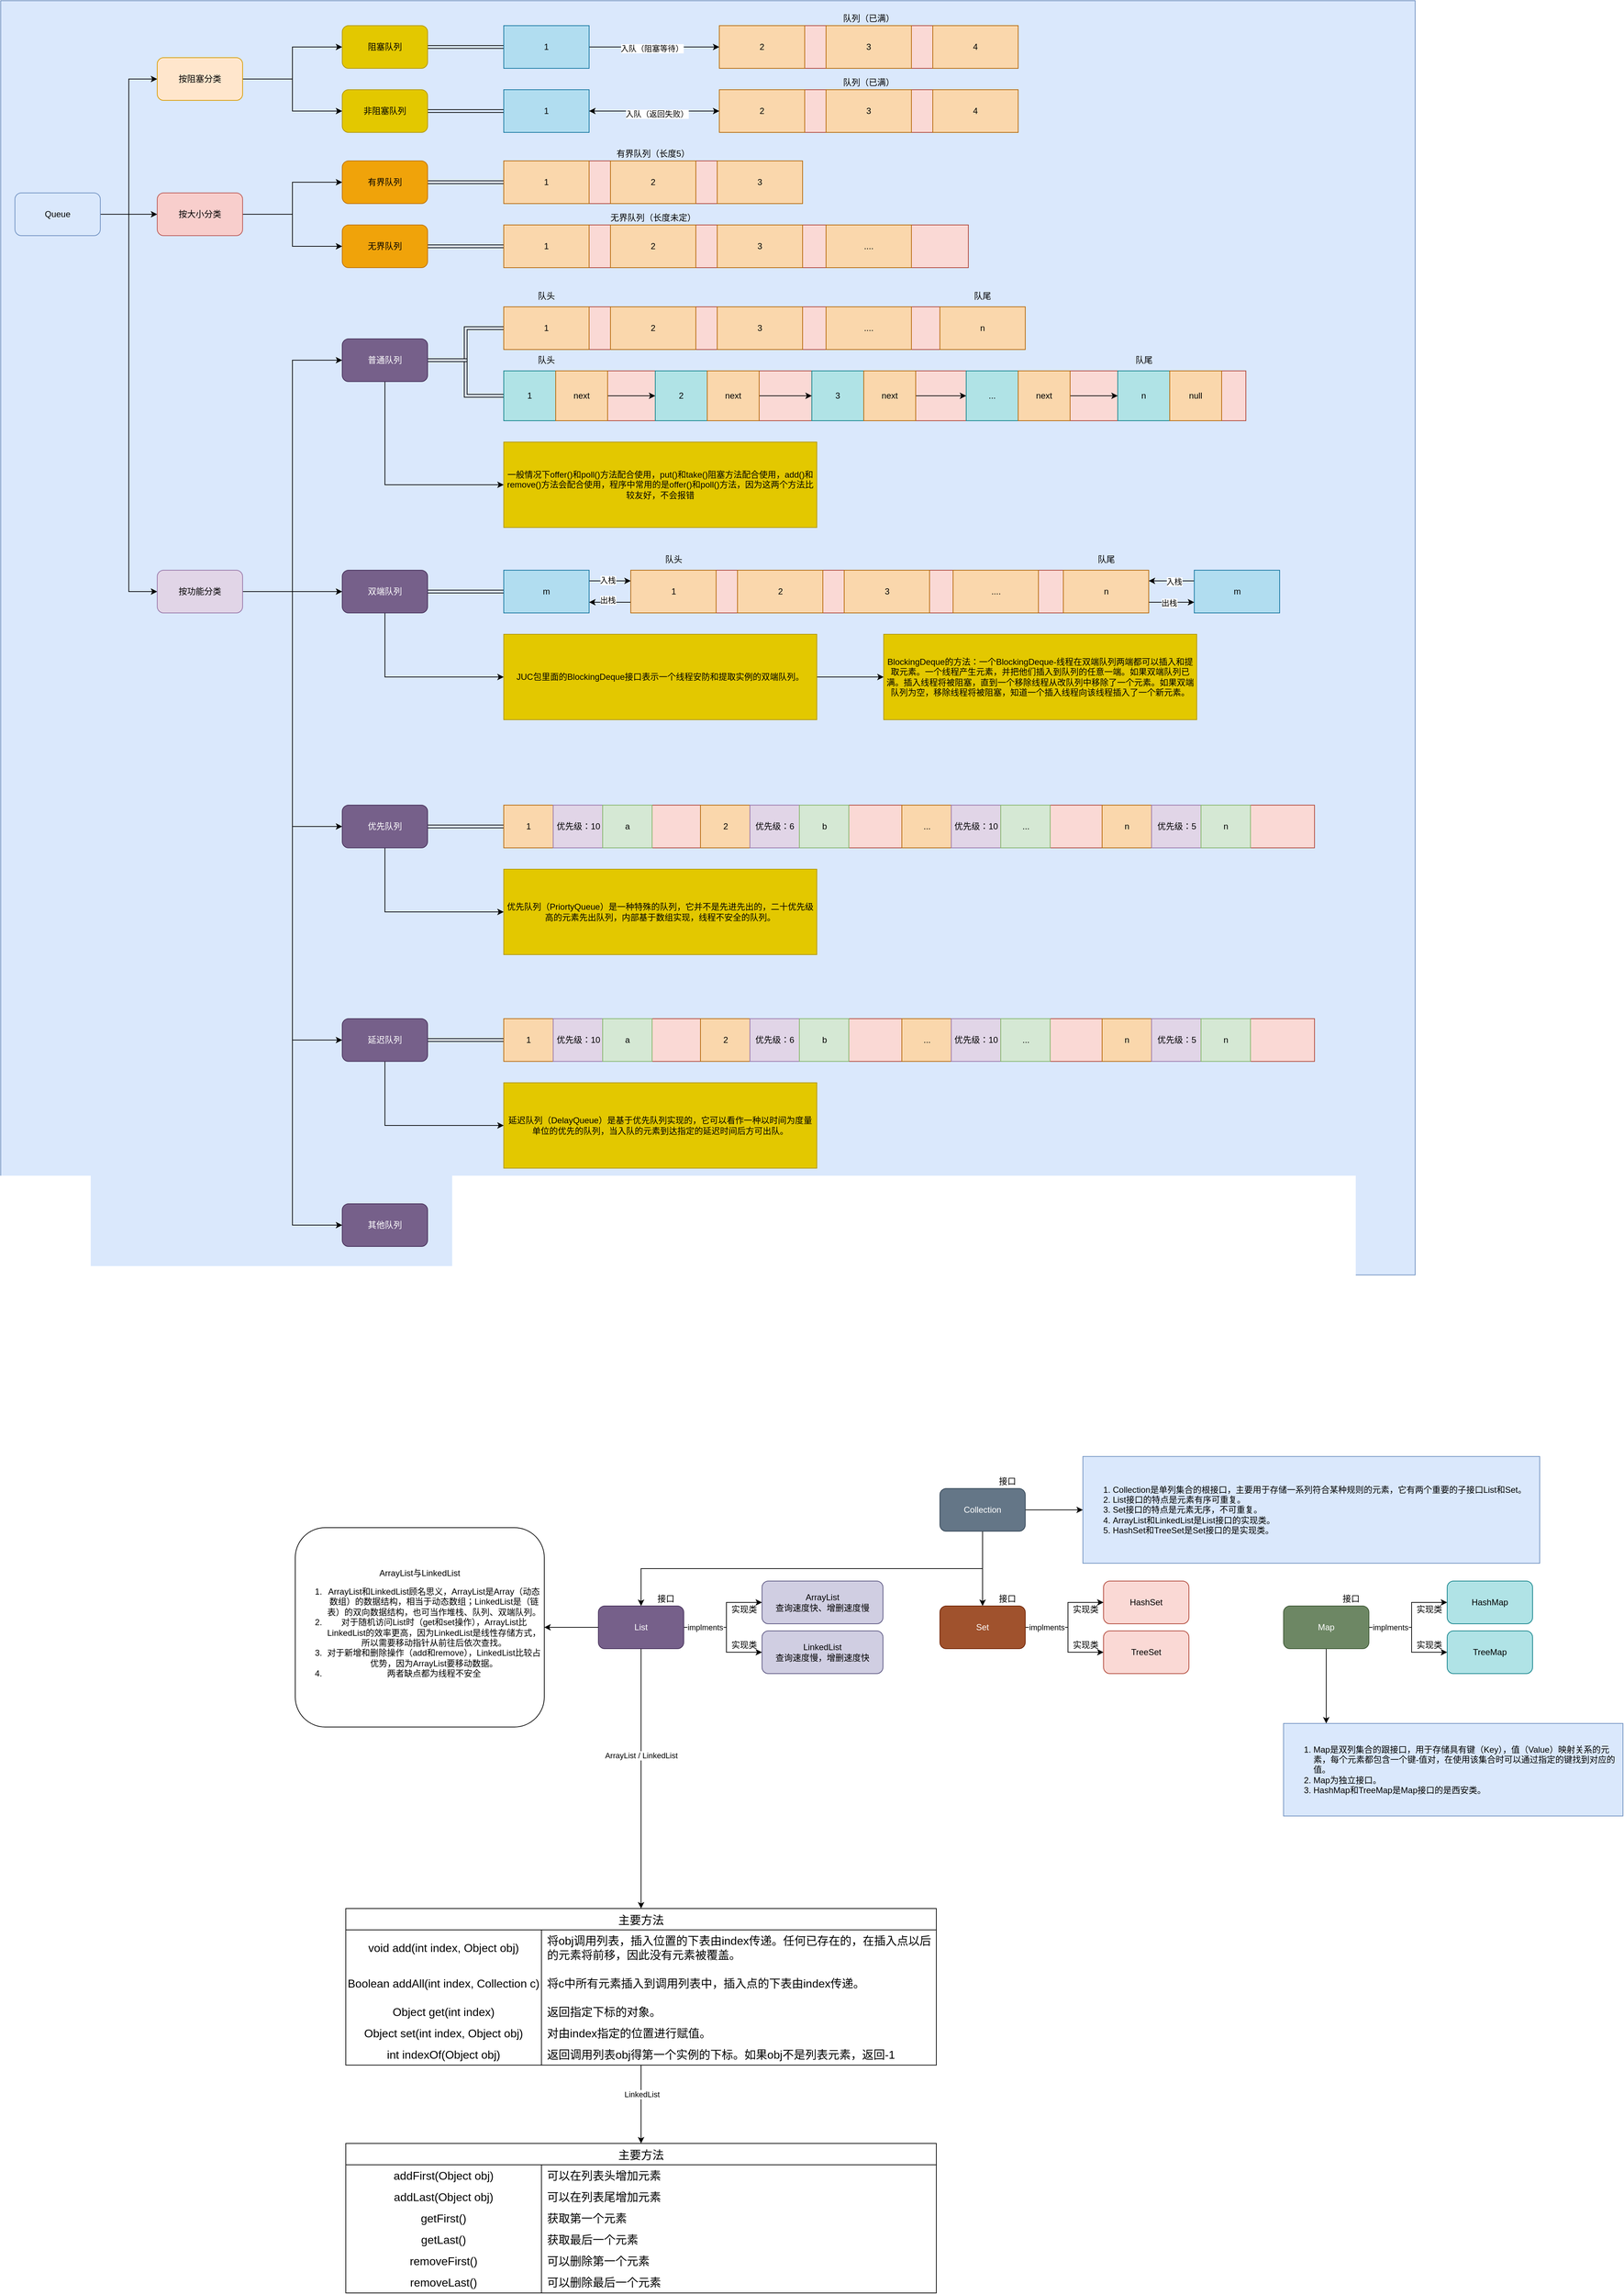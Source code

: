 <mxfile version="24.7.7">
  <diagram name="第 1 页" id="XBe9ZtATBSlsIvdmplbK">
    <mxGraphModel dx="1195" dy="643" grid="1" gridSize="10" guides="1" tooltips="1" connect="1" arrows="1" fold="1" page="1" pageScale="1" pageWidth="827" pageHeight="1169" math="0" shadow="0">
      <root>
        <mxCell id="0" />
        <mxCell id="1" parent="0" />
        <mxCell id="hu2YA9th0eI2DhNNzv6I-186" value="" style="rounded=0;whiteSpace=wrap;html=1;fillColor=#dae8fc;strokeColor=#6c8ebf;" parent="1" vertex="1">
          <mxGeometry width="1988" height="1790" as="geometry" />
        </mxCell>
        <mxCell id="hu2YA9th0eI2DhNNzv6I-29" value="" style="rounded=0;whiteSpace=wrap;html=1;fillColor=#fad9d5;strokeColor=#ae4132;" parent="1" vertex="1">
          <mxGeometry x="1010" y="35" width="420" height="60" as="geometry" />
        </mxCell>
        <mxCell id="hu2YA9th0eI2DhNNzv6I-10" style="edgeStyle=orthogonalEdgeStyle;rounded=0;orthogonalLoop=1;jettySize=auto;html=1;exitX=1;exitY=0.5;exitDx=0;exitDy=0;entryX=0;entryY=0.5;entryDx=0;entryDy=0;" parent="1" source="hu2YA9th0eI2DhNNzv6I-2" target="hu2YA9th0eI2DhNNzv6I-3" edge="1">
          <mxGeometry relative="1" as="geometry" />
        </mxCell>
        <mxCell id="hu2YA9th0eI2DhNNzv6I-11" style="edgeStyle=orthogonalEdgeStyle;rounded=0;orthogonalLoop=1;jettySize=auto;html=1;exitX=1;exitY=0.5;exitDx=0;exitDy=0;entryX=0;entryY=0.5;entryDx=0;entryDy=0;" parent="1" source="hu2YA9th0eI2DhNNzv6I-2" target="hu2YA9th0eI2DhNNzv6I-4" edge="1">
          <mxGeometry relative="1" as="geometry" />
        </mxCell>
        <mxCell id="hu2YA9th0eI2DhNNzv6I-12" style="edgeStyle=orthogonalEdgeStyle;rounded=0;orthogonalLoop=1;jettySize=auto;html=1;exitX=1;exitY=0.5;exitDx=0;exitDy=0;entryX=0;entryY=0.5;entryDx=0;entryDy=0;" parent="1" source="hu2YA9th0eI2DhNNzv6I-2" target="hu2YA9th0eI2DhNNzv6I-5" edge="1">
          <mxGeometry relative="1" as="geometry" />
        </mxCell>
        <mxCell id="hu2YA9th0eI2DhNNzv6I-2" value="Queue" style="rounded=1;whiteSpace=wrap;html=1;fillColor=#dae8fc;strokeColor=#6c8ebf;" parent="1" vertex="1">
          <mxGeometry x="20" y="270" width="120" height="60" as="geometry" />
        </mxCell>
        <mxCell id="hu2YA9th0eI2DhNNzv6I-8" style="edgeStyle=orthogonalEdgeStyle;rounded=0;orthogonalLoop=1;jettySize=auto;html=1;exitX=1;exitY=0.5;exitDx=0;exitDy=0;entryX=0;entryY=0.5;entryDx=0;entryDy=0;" parent="1" source="hu2YA9th0eI2DhNNzv6I-3" target="hu2YA9th0eI2DhNNzv6I-6" edge="1">
          <mxGeometry relative="1" as="geometry" />
        </mxCell>
        <mxCell id="hu2YA9th0eI2DhNNzv6I-9" style="edgeStyle=orthogonalEdgeStyle;rounded=0;orthogonalLoop=1;jettySize=auto;html=1;exitX=1;exitY=0.5;exitDx=0;exitDy=0;entryX=0;entryY=0.5;entryDx=0;entryDy=0;" parent="1" source="hu2YA9th0eI2DhNNzv6I-3" target="hu2YA9th0eI2DhNNzv6I-7" edge="1">
          <mxGeometry relative="1" as="geometry" />
        </mxCell>
        <mxCell id="hu2YA9th0eI2DhNNzv6I-3" value="按阻塞分类" style="rounded=1;whiteSpace=wrap;html=1;fillColor=#ffe6cc;strokeColor=#d79b00;" parent="1" vertex="1">
          <mxGeometry x="220" y="80" width="120" height="60" as="geometry" />
        </mxCell>
        <mxCell id="hu2YA9th0eI2DhNNzv6I-15" style="edgeStyle=orthogonalEdgeStyle;rounded=0;orthogonalLoop=1;jettySize=auto;html=1;exitX=1;exitY=0.5;exitDx=0;exitDy=0;" parent="1" source="hu2YA9th0eI2DhNNzv6I-4" target="hu2YA9th0eI2DhNNzv6I-13" edge="1">
          <mxGeometry relative="1" as="geometry" />
        </mxCell>
        <mxCell id="hu2YA9th0eI2DhNNzv6I-16" style="edgeStyle=orthogonalEdgeStyle;rounded=0;orthogonalLoop=1;jettySize=auto;html=1;exitX=1;exitY=0.5;exitDx=0;exitDy=0;entryX=0;entryY=0.5;entryDx=0;entryDy=0;" parent="1" source="hu2YA9th0eI2DhNNzv6I-4" target="hu2YA9th0eI2DhNNzv6I-14" edge="1">
          <mxGeometry relative="1" as="geometry" />
        </mxCell>
        <mxCell id="hu2YA9th0eI2DhNNzv6I-4" value="按大小分类" style="rounded=1;whiteSpace=wrap;html=1;fillColor=#f8cecc;strokeColor=#b85450;" parent="1" vertex="1">
          <mxGeometry x="220" y="270" width="120" height="60" as="geometry" />
        </mxCell>
        <mxCell id="hu2YA9th0eI2DhNNzv6I-23" style="edgeStyle=orthogonalEdgeStyle;rounded=0;orthogonalLoop=1;jettySize=auto;html=1;exitX=1;exitY=0.5;exitDx=0;exitDy=0;entryX=0;entryY=0.5;entryDx=0;entryDy=0;" parent="1" source="hu2YA9th0eI2DhNNzv6I-5" target="hu2YA9th0eI2DhNNzv6I-18" edge="1">
          <mxGeometry relative="1" as="geometry" />
        </mxCell>
        <mxCell id="hu2YA9th0eI2DhNNzv6I-24" style="edgeStyle=orthogonalEdgeStyle;rounded=0;orthogonalLoop=1;jettySize=auto;html=1;exitX=1;exitY=0.5;exitDx=0;exitDy=0;entryX=0;entryY=0.5;entryDx=0;entryDy=0;" parent="1" source="hu2YA9th0eI2DhNNzv6I-5" target="hu2YA9th0eI2DhNNzv6I-19" edge="1">
          <mxGeometry relative="1" as="geometry" />
        </mxCell>
        <mxCell id="hu2YA9th0eI2DhNNzv6I-25" style="edgeStyle=orthogonalEdgeStyle;rounded=0;orthogonalLoop=1;jettySize=auto;html=1;exitX=1;exitY=0.5;exitDx=0;exitDy=0;entryX=0;entryY=0.5;entryDx=0;entryDy=0;" parent="1" source="hu2YA9th0eI2DhNNzv6I-5" target="hu2YA9th0eI2DhNNzv6I-20" edge="1">
          <mxGeometry relative="1" as="geometry" />
        </mxCell>
        <mxCell id="hu2YA9th0eI2DhNNzv6I-26" style="edgeStyle=orthogonalEdgeStyle;rounded=0;orthogonalLoop=1;jettySize=auto;html=1;exitX=1;exitY=0.5;exitDx=0;exitDy=0;entryX=0;entryY=0.5;entryDx=0;entryDy=0;" parent="1" source="hu2YA9th0eI2DhNNzv6I-5" target="hu2YA9th0eI2DhNNzv6I-21" edge="1">
          <mxGeometry relative="1" as="geometry" />
        </mxCell>
        <mxCell id="hu2YA9th0eI2DhNNzv6I-127" style="edgeStyle=orthogonalEdgeStyle;rounded=0;orthogonalLoop=1;jettySize=auto;html=1;exitX=1;exitY=0.5;exitDx=0;exitDy=0;entryX=0;entryY=0.5;entryDx=0;entryDy=0;" parent="1" source="hu2YA9th0eI2DhNNzv6I-5" target="hu2YA9th0eI2DhNNzv6I-22" edge="1">
          <mxGeometry relative="1" as="geometry" />
        </mxCell>
        <mxCell id="hu2YA9th0eI2DhNNzv6I-5" value="按功能分类" style="rounded=1;whiteSpace=wrap;html=1;fillColor=#e1d5e7;strokeColor=#9673a6;" parent="1" vertex="1">
          <mxGeometry x="220" y="800" width="120" height="60" as="geometry" />
        </mxCell>
        <mxCell id="hu2YA9th0eI2DhNNzv6I-38" style="edgeStyle=orthogonalEdgeStyle;rounded=0;orthogonalLoop=1;jettySize=auto;html=1;exitX=1;exitY=0.5;exitDx=0;exitDy=0;entryX=0;entryY=0.5;entryDx=0;entryDy=0;shape=link;" parent="1" source="hu2YA9th0eI2DhNNzv6I-6" target="hu2YA9th0eI2DhNNzv6I-28" edge="1">
          <mxGeometry relative="1" as="geometry" />
        </mxCell>
        <mxCell id="hu2YA9th0eI2DhNNzv6I-6" value="阻塞队列" style="rounded=1;whiteSpace=wrap;html=1;fillColor=#e3c800;fontColor=#000000;strokeColor=#B09500;" parent="1" vertex="1">
          <mxGeometry x="480" y="35" width="120" height="60" as="geometry" />
        </mxCell>
        <mxCell id="hu2YA9th0eI2DhNNzv6I-46" style="edgeStyle=orthogonalEdgeStyle;rounded=0;orthogonalLoop=1;jettySize=auto;html=1;exitX=1;exitY=0.5;exitDx=0;exitDy=0;entryX=0;entryY=0.5;entryDx=0;entryDy=0;shape=link;" parent="1" source="hu2YA9th0eI2DhNNzv6I-7" target="hu2YA9th0eI2DhNNzv6I-45" edge="1">
          <mxGeometry relative="1" as="geometry" />
        </mxCell>
        <mxCell id="hu2YA9th0eI2DhNNzv6I-7" value="非阻塞队列" style="rounded=1;whiteSpace=wrap;html=1;fillColor=#e3c800;fontColor=#000000;strokeColor=#B09500;" parent="1" vertex="1">
          <mxGeometry x="480" y="125" width="120" height="60" as="geometry" />
        </mxCell>
        <mxCell id="hu2YA9th0eI2DhNNzv6I-63" style="edgeStyle=orthogonalEdgeStyle;rounded=0;orthogonalLoop=1;jettySize=auto;html=1;exitX=1;exitY=0.5;exitDx=0;exitDy=0;entryX=0;entryY=0.5;entryDx=0;entryDy=0;shape=link;" parent="1" source="hu2YA9th0eI2DhNNzv6I-13" target="hu2YA9th0eI2DhNNzv6I-58" edge="1">
          <mxGeometry relative="1" as="geometry" />
        </mxCell>
        <mxCell id="hu2YA9th0eI2DhNNzv6I-13" value="有界队列" style="rounded=1;whiteSpace=wrap;html=1;fillColor=#f0a30a;fontColor=#000000;strokeColor=#BD7000;" parent="1" vertex="1">
          <mxGeometry x="480" y="225" width="120" height="60" as="geometry" />
        </mxCell>
        <mxCell id="hu2YA9th0eI2DhNNzv6I-71" style="edgeStyle=orthogonalEdgeStyle;rounded=0;orthogonalLoop=1;jettySize=auto;html=1;exitX=1;exitY=0.5;exitDx=0;exitDy=0;shape=link;" parent="1" source="hu2YA9th0eI2DhNNzv6I-14" target="hu2YA9th0eI2DhNNzv6I-65" edge="1">
          <mxGeometry relative="1" as="geometry" />
        </mxCell>
        <mxCell id="hu2YA9th0eI2DhNNzv6I-14" value="无界队列" style="rounded=1;whiteSpace=wrap;html=1;fillColor=#f0a30a;fontColor=#000000;strokeColor=#BD7000;" parent="1" vertex="1">
          <mxGeometry x="480" y="315" width="120" height="60" as="geometry" />
        </mxCell>
        <mxCell id="hu2YA9th0eI2DhNNzv6I-101" style="edgeStyle=orthogonalEdgeStyle;rounded=0;orthogonalLoop=1;jettySize=auto;html=1;exitX=1;exitY=0.5;exitDx=0;exitDy=0;entryX=0;entryY=0.5;entryDx=0;entryDy=0;shape=link;" parent="1" source="hu2YA9th0eI2DhNNzv6I-18" target="hu2YA9th0eI2DhNNzv6I-73" edge="1">
          <mxGeometry relative="1" as="geometry" />
        </mxCell>
        <mxCell id="hu2YA9th0eI2DhNNzv6I-102" style="edgeStyle=orthogonalEdgeStyle;rounded=0;orthogonalLoop=1;jettySize=auto;html=1;exitX=1;exitY=0.5;exitDx=0;exitDy=0;entryX=0;entryY=0.5;entryDx=0;entryDy=0;shape=link;" parent="1" source="hu2YA9th0eI2DhNNzv6I-18" target="hu2YA9th0eI2DhNNzv6I-81" edge="1">
          <mxGeometry relative="1" as="geometry" />
        </mxCell>
        <mxCell id="hu2YA9th0eI2DhNNzv6I-126" style="edgeStyle=orthogonalEdgeStyle;rounded=0;orthogonalLoop=1;jettySize=auto;html=1;exitX=0.5;exitY=1;exitDx=0;exitDy=0;entryX=0;entryY=0.5;entryDx=0;entryDy=0;" parent="1" source="hu2YA9th0eI2DhNNzv6I-18" target="hu2YA9th0eI2DhNNzv6I-124" edge="1">
          <mxGeometry relative="1" as="geometry" />
        </mxCell>
        <mxCell id="hu2YA9th0eI2DhNNzv6I-18" value="普通队列" style="rounded=1;whiteSpace=wrap;html=1;fillColor=#76608a;fontColor=#ffffff;strokeColor=#432D57;" parent="1" vertex="1">
          <mxGeometry x="480" y="475" width="120" height="60" as="geometry" />
        </mxCell>
        <mxCell id="hu2YA9th0eI2DhNNzv6I-112" style="edgeStyle=orthogonalEdgeStyle;rounded=0;orthogonalLoop=1;jettySize=auto;html=1;exitX=1;exitY=0.5;exitDx=0;exitDy=0;entryX=0;entryY=0.5;entryDx=0;entryDy=0;shape=link;" parent="1" source="hu2YA9th0eI2DhNNzv6I-19" target="hu2YA9th0eI2DhNNzv6I-103" edge="1">
          <mxGeometry relative="1" as="geometry" />
        </mxCell>
        <mxCell id="hu2YA9th0eI2DhNNzv6I-129" style="edgeStyle=orthogonalEdgeStyle;rounded=0;orthogonalLoop=1;jettySize=auto;html=1;exitX=0.5;exitY=1;exitDx=0;exitDy=0;entryX=0;entryY=0.5;entryDx=0;entryDy=0;" parent="1" source="hu2YA9th0eI2DhNNzv6I-19" target="hu2YA9th0eI2DhNNzv6I-128" edge="1">
          <mxGeometry relative="1" as="geometry" />
        </mxCell>
        <mxCell id="hu2YA9th0eI2DhNNzv6I-19" value="双端队列" style="rounded=1;whiteSpace=wrap;html=1;fillColor=#76608a;fontColor=#ffffff;strokeColor=#432D57;" parent="1" vertex="1">
          <mxGeometry x="480" y="800" width="120" height="60" as="geometry" />
        </mxCell>
        <mxCell id="hu2YA9th0eI2DhNNzv6I-168" style="edgeStyle=orthogonalEdgeStyle;rounded=0;orthogonalLoop=1;jettySize=auto;html=1;exitX=1;exitY=0.5;exitDx=0;exitDy=0;entryX=0;entryY=0.5;entryDx=0;entryDy=0;shape=link;" parent="1" source="hu2YA9th0eI2DhNNzv6I-20" target="hu2YA9th0eI2DhNNzv6I-148" edge="1">
          <mxGeometry relative="1" as="geometry" />
        </mxCell>
        <mxCell id="hu2YA9th0eI2DhNNzv6I-169" style="edgeStyle=orthogonalEdgeStyle;rounded=0;orthogonalLoop=1;jettySize=auto;html=1;exitX=0.5;exitY=1;exitDx=0;exitDy=0;entryX=0;entryY=0.5;entryDx=0;entryDy=0;" parent="1" source="hu2YA9th0eI2DhNNzv6I-20" target="hu2YA9th0eI2DhNNzv6I-167" edge="1">
          <mxGeometry relative="1" as="geometry" />
        </mxCell>
        <mxCell id="hu2YA9th0eI2DhNNzv6I-20" value="优先队列" style="rounded=1;whiteSpace=wrap;html=1;fillColor=#76608a;fontColor=#ffffff;strokeColor=#432D57;" parent="1" vertex="1">
          <mxGeometry x="480" y="1130" width="120" height="60" as="geometry" />
        </mxCell>
        <mxCell id="hu2YA9th0eI2DhNNzv6I-183" style="edgeStyle=orthogonalEdgeStyle;rounded=0;orthogonalLoop=1;jettySize=auto;html=1;exitX=1;exitY=0.5;exitDx=0;exitDy=0;entryX=0;entryY=0.5;entryDx=0;entryDy=0;shape=link;" parent="1" source="hu2YA9th0eI2DhNNzv6I-21" target="hu2YA9th0eI2DhNNzv6I-171" edge="1">
          <mxGeometry relative="1" as="geometry" />
        </mxCell>
        <mxCell id="hu2YA9th0eI2DhNNzv6I-185" style="edgeStyle=orthogonalEdgeStyle;rounded=0;orthogonalLoop=1;jettySize=auto;html=1;exitX=0.5;exitY=1;exitDx=0;exitDy=0;entryX=0;entryY=0.5;entryDx=0;entryDy=0;" parent="1" source="hu2YA9th0eI2DhNNzv6I-21" target="hu2YA9th0eI2DhNNzv6I-184" edge="1">
          <mxGeometry relative="1" as="geometry" />
        </mxCell>
        <mxCell id="hu2YA9th0eI2DhNNzv6I-21" value="延迟队列" style="rounded=1;whiteSpace=wrap;html=1;fillColor=#76608a;fontColor=#ffffff;strokeColor=#432D57;" parent="1" vertex="1">
          <mxGeometry x="480" y="1430" width="120" height="60" as="geometry" />
        </mxCell>
        <mxCell id="hu2YA9th0eI2DhNNzv6I-22" value="其他队列" style="rounded=1;whiteSpace=wrap;html=1;fillColor=#76608a;fontColor=#ffffff;strokeColor=#432D57;" parent="1" vertex="1">
          <mxGeometry x="480" y="1690" width="120" height="60" as="geometry" />
        </mxCell>
        <mxCell id="hu2YA9th0eI2DhNNzv6I-34" style="edgeStyle=orthogonalEdgeStyle;rounded=0;orthogonalLoop=1;jettySize=auto;html=1;exitX=1;exitY=0.5;exitDx=0;exitDy=0;entryX=0;entryY=0.5;entryDx=0;entryDy=0;" parent="1" source="hu2YA9th0eI2DhNNzv6I-28" target="hu2YA9th0eI2DhNNzv6I-30" edge="1">
          <mxGeometry relative="1" as="geometry" />
        </mxCell>
        <mxCell id="hu2YA9th0eI2DhNNzv6I-35" value="入队（阻塞等待）" style="edgeLabel;html=1;align=center;verticalAlign=middle;resizable=0;points=[];" parent="hu2YA9th0eI2DhNNzv6I-34" vertex="1" connectable="0">
          <mxGeometry x="-0.038" y="-2" relative="1" as="geometry">
            <mxPoint as="offset" />
          </mxGeometry>
        </mxCell>
        <mxCell id="hu2YA9th0eI2DhNNzv6I-28" value="1" style="rounded=0;whiteSpace=wrap;html=1;fillColor=#b1ddf0;strokeColor=#10739e;" parent="1" vertex="1">
          <mxGeometry x="707" y="35" width="120" height="60" as="geometry" />
        </mxCell>
        <mxCell id="hu2YA9th0eI2DhNNzv6I-30" value="2" style="rounded=0;whiteSpace=wrap;html=1;fillColor=#fad7ac;strokeColor=#b46504;" parent="1" vertex="1">
          <mxGeometry x="1010" y="35" width="120" height="60" as="geometry" />
        </mxCell>
        <mxCell id="hu2YA9th0eI2DhNNzv6I-31" value="3" style="rounded=0;whiteSpace=wrap;html=1;fillColor=#fad7ac;strokeColor=#b46504;" parent="1" vertex="1">
          <mxGeometry x="1160" y="35" width="120" height="60" as="geometry" />
        </mxCell>
        <mxCell id="hu2YA9th0eI2DhNNzv6I-32" value="4" style="rounded=0;whiteSpace=wrap;html=1;fillColor=#fad7ac;strokeColor=#b46504;" parent="1" vertex="1">
          <mxGeometry x="1310" y="35" width="120" height="60" as="geometry" />
        </mxCell>
        <mxCell id="hu2YA9th0eI2DhNNzv6I-36" value="队列（已满）" style="text;html=1;align=center;verticalAlign=middle;whiteSpace=wrap;rounded=0;" parent="1" vertex="1">
          <mxGeometry x="1165" y="15" width="110" height="20" as="geometry" />
        </mxCell>
        <mxCell id="hu2YA9th0eI2DhNNzv6I-53" style="edgeStyle=orthogonalEdgeStyle;rounded=0;orthogonalLoop=1;jettySize=auto;html=1;exitX=1;exitY=0.5;exitDx=0;exitDy=0;entryX=0;entryY=0.5;entryDx=0;entryDy=0;" parent="1" source="hu2YA9th0eI2DhNNzv6I-45" target="hu2YA9th0eI2DhNNzv6I-48" edge="1">
          <mxGeometry relative="1" as="geometry" />
        </mxCell>
        <mxCell id="hu2YA9th0eI2DhNNzv6I-45" value="1" style="rounded=0;whiteSpace=wrap;html=1;fillColor=#b1ddf0;strokeColor=#10739e;" parent="1" vertex="1">
          <mxGeometry x="707" y="125" width="120" height="60" as="geometry" />
        </mxCell>
        <mxCell id="hu2YA9th0eI2DhNNzv6I-47" value="" style="rounded=0;whiteSpace=wrap;html=1;fillColor=#fad9d5;strokeColor=#ae4132;" parent="1" vertex="1">
          <mxGeometry x="1010" y="125" width="420" height="60" as="geometry" />
        </mxCell>
        <mxCell id="hu2YA9th0eI2DhNNzv6I-54" style="edgeStyle=orthogonalEdgeStyle;rounded=0;orthogonalLoop=1;jettySize=auto;html=1;exitX=0;exitY=0.5;exitDx=0;exitDy=0;" parent="1" source="hu2YA9th0eI2DhNNzv6I-48" target="hu2YA9th0eI2DhNNzv6I-45" edge="1">
          <mxGeometry relative="1" as="geometry" />
        </mxCell>
        <mxCell id="hu2YA9th0eI2DhNNzv6I-55" value="入队（返回失败）" style="edgeLabel;html=1;align=center;verticalAlign=middle;resizable=0;points=[];" parent="hu2YA9th0eI2DhNNzv6I-54" vertex="1" connectable="0">
          <mxGeometry x="-0.038" y="4" relative="1" as="geometry">
            <mxPoint as="offset" />
          </mxGeometry>
        </mxCell>
        <mxCell id="hu2YA9th0eI2DhNNzv6I-48" value="2" style="rounded=0;whiteSpace=wrap;html=1;fillColor=#fad7ac;strokeColor=#b46504;" parent="1" vertex="1">
          <mxGeometry x="1010" y="125" width="120" height="60" as="geometry" />
        </mxCell>
        <mxCell id="hu2YA9th0eI2DhNNzv6I-50" value="3" style="rounded=0;whiteSpace=wrap;html=1;fillColor=#fad7ac;strokeColor=#b46504;" parent="1" vertex="1">
          <mxGeometry x="1160" y="125" width="120" height="60" as="geometry" />
        </mxCell>
        <mxCell id="hu2YA9th0eI2DhNNzv6I-51" value="4" style="rounded=0;whiteSpace=wrap;html=1;fillColor=#fad7ac;strokeColor=#b46504;" parent="1" vertex="1">
          <mxGeometry x="1310" y="125" width="120" height="60" as="geometry" />
        </mxCell>
        <mxCell id="hu2YA9th0eI2DhNNzv6I-56" value="队列（已满）" style="text;html=1;align=center;verticalAlign=middle;whiteSpace=wrap;rounded=0;" parent="1" vertex="1">
          <mxGeometry x="1165" y="105" width="110" height="20" as="geometry" />
        </mxCell>
        <mxCell id="hu2YA9th0eI2DhNNzv6I-57" value="" style="rounded=0;whiteSpace=wrap;html=1;fillColor=#fad9d5;strokeColor=#ae4132;" parent="1" vertex="1">
          <mxGeometry x="707" y="225" width="420" height="60" as="geometry" />
        </mxCell>
        <mxCell id="hu2YA9th0eI2DhNNzv6I-58" value="1" style="rounded=0;whiteSpace=wrap;html=1;fillColor=#fad7ac;strokeColor=#b46504;" parent="1" vertex="1">
          <mxGeometry x="707" y="225" width="120" height="60" as="geometry" />
        </mxCell>
        <mxCell id="hu2YA9th0eI2DhNNzv6I-60" value="2" style="rounded=0;whiteSpace=wrap;html=1;fillColor=#fad7ac;strokeColor=#b46504;" parent="1" vertex="1">
          <mxGeometry x="857" y="225" width="120" height="60" as="geometry" />
        </mxCell>
        <mxCell id="hu2YA9th0eI2DhNNzv6I-61" value="3" style="rounded=0;whiteSpace=wrap;html=1;fillColor=#fad7ac;strokeColor=#b46504;" parent="1" vertex="1">
          <mxGeometry x="1007" y="225" width="120" height="60" as="geometry" />
        </mxCell>
        <mxCell id="hu2YA9th0eI2DhNNzv6I-62" value="有界队列（长度5）" style="text;html=1;align=center;verticalAlign=middle;whiteSpace=wrap;rounded=0;" parent="1" vertex="1">
          <mxGeometry x="862" y="205" width="110" height="20" as="geometry" />
        </mxCell>
        <mxCell id="hu2YA9th0eI2DhNNzv6I-64" value="" style="rounded=0;whiteSpace=wrap;html=1;fillColor=#fad9d5;strokeColor=#ae4132;" parent="1" vertex="1">
          <mxGeometry x="707" y="315" width="653" height="60" as="geometry" />
        </mxCell>
        <mxCell id="hu2YA9th0eI2DhNNzv6I-65" value="1" style="rounded=0;whiteSpace=wrap;html=1;fillColor=#fad7ac;strokeColor=#b46504;" parent="1" vertex="1">
          <mxGeometry x="707" y="315" width="120" height="60" as="geometry" />
        </mxCell>
        <mxCell id="hu2YA9th0eI2DhNNzv6I-66" value="2" style="rounded=0;whiteSpace=wrap;html=1;fillColor=#fad7ac;strokeColor=#b46504;" parent="1" vertex="1">
          <mxGeometry x="857" y="315" width="120" height="60" as="geometry" />
        </mxCell>
        <mxCell id="hu2YA9th0eI2DhNNzv6I-67" value="3" style="rounded=0;whiteSpace=wrap;html=1;fillColor=#fad7ac;strokeColor=#b46504;" parent="1" vertex="1">
          <mxGeometry x="1007" y="315" width="120" height="60" as="geometry" />
        </mxCell>
        <mxCell id="hu2YA9th0eI2DhNNzv6I-68" value="无界队列（长度未定）" style="text;html=1;align=center;verticalAlign=middle;whiteSpace=wrap;rounded=0;" parent="1" vertex="1">
          <mxGeometry x="853" y="295" width="128" height="20" as="geometry" />
        </mxCell>
        <mxCell id="hu2YA9th0eI2DhNNzv6I-70" value="...." style="rounded=0;whiteSpace=wrap;html=1;fillColor=#fad7ac;strokeColor=#b46504;" parent="1" vertex="1">
          <mxGeometry x="1160" y="315" width="120" height="60" as="geometry" />
        </mxCell>
        <mxCell id="hu2YA9th0eI2DhNNzv6I-72" value="" style="rounded=0;whiteSpace=wrap;html=1;fillColor=#fad9d5;strokeColor=#ae4132;" parent="1" vertex="1">
          <mxGeometry x="707" y="430" width="723" height="60" as="geometry" />
        </mxCell>
        <mxCell id="hu2YA9th0eI2DhNNzv6I-73" value="1" style="rounded=0;whiteSpace=wrap;html=1;fillColor=#fad7ac;strokeColor=#b46504;" parent="1" vertex="1">
          <mxGeometry x="707" y="430" width="120" height="60" as="geometry" />
        </mxCell>
        <mxCell id="hu2YA9th0eI2DhNNzv6I-74" value="2" style="rounded=0;whiteSpace=wrap;html=1;fillColor=#fad7ac;strokeColor=#b46504;" parent="1" vertex="1">
          <mxGeometry x="857" y="430" width="120" height="60" as="geometry" />
        </mxCell>
        <mxCell id="hu2YA9th0eI2DhNNzv6I-75" value="3" style="rounded=0;whiteSpace=wrap;html=1;fillColor=#fad7ac;strokeColor=#b46504;" parent="1" vertex="1">
          <mxGeometry x="1007" y="430" width="120" height="60" as="geometry" />
        </mxCell>
        <mxCell id="hu2YA9th0eI2DhNNzv6I-76" value="...." style="rounded=0;whiteSpace=wrap;html=1;fillColor=#fad7ac;strokeColor=#b46504;" parent="1" vertex="1">
          <mxGeometry x="1160" y="430" width="120" height="60" as="geometry" />
        </mxCell>
        <mxCell id="hu2YA9th0eI2DhNNzv6I-77" value="队头" style="text;html=1;align=center;verticalAlign=middle;whiteSpace=wrap;rounded=0;" parent="1" vertex="1">
          <mxGeometry x="737" y="400" width="60" height="30" as="geometry" />
        </mxCell>
        <mxCell id="hu2YA9th0eI2DhNNzv6I-78" value="队尾" style="text;html=1;align=center;verticalAlign=middle;whiteSpace=wrap;rounded=0;" parent="1" vertex="1">
          <mxGeometry x="1350" y="400" width="60" height="30" as="geometry" />
        </mxCell>
        <mxCell id="hu2YA9th0eI2DhNNzv6I-79" value="n" style="rounded=0;whiteSpace=wrap;html=1;fillColor=#fad7ac;strokeColor=#b46504;" parent="1" vertex="1">
          <mxGeometry x="1320" y="430" width="120" height="60" as="geometry" />
        </mxCell>
        <mxCell id="hu2YA9th0eI2DhNNzv6I-80" value="" style="rounded=0;whiteSpace=wrap;html=1;fillColor=#fad9d5;strokeColor=#ae4132;" parent="1" vertex="1">
          <mxGeometry x="707" y="520" width="1043" height="70" as="geometry" />
        </mxCell>
        <mxCell id="hu2YA9th0eI2DhNNzv6I-81" value="1" style="rounded=0;whiteSpace=wrap;html=1;fillColor=#b0e3e6;strokeColor=#0e8088;" parent="1" vertex="1">
          <mxGeometry x="707" y="520" width="73" height="70" as="geometry" />
        </mxCell>
        <mxCell id="hu2YA9th0eI2DhNNzv6I-85" value="队头" style="text;html=1;align=center;verticalAlign=middle;whiteSpace=wrap;rounded=0;" parent="1" vertex="1">
          <mxGeometry x="737" y="490" width="60" height="30" as="geometry" />
        </mxCell>
        <mxCell id="hu2YA9th0eI2DhNNzv6I-86" value="队尾" style="text;html=1;align=center;verticalAlign=middle;whiteSpace=wrap;rounded=0;" parent="1" vertex="1">
          <mxGeometry x="1576.5" y="490" width="60" height="30" as="geometry" />
        </mxCell>
        <mxCell id="hu2YA9th0eI2DhNNzv6I-97" style="edgeStyle=orthogonalEdgeStyle;rounded=0;orthogonalLoop=1;jettySize=auto;html=1;exitX=1;exitY=0.5;exitDx=0;exitDy=0;entryX=0;entryY=0.5;entryDx=0;entryDy=0;" parent="1" source="hu2YA9th0eI2DhNNzv6I-88" target="hu2YA9th0eI2DhNNzv6I-89" edge="1">
          <mxGeometry relative="1" as="geometry" />
        </mxCell>
        <mxCell id="hu2YA9th0eI2DhNNzv6I-88" value="next" style="rounded=0;whiteSpace=wrap;html=1;fillColor=#fad7ac;strokeColor=#b46504;" parent="1" vertex="1">
          <mxGeometry x="780" y="520" width="73" height="70" as="geometry" />
        </mxCell>
        <mxCell id="hu2YA9th0eI2DhNNzv6I-89" value="2" style="rounded=0;whiteSpace=wrap;html=1;fillColor=#b0e3e6;strokeColor=#0e8088;" parent="1" vertex="1">
          <mxGeometry x="920" y="520" width="73" height="70" as="geometry" />
        </mxCell>
        <mxCell id="hu2YA9th0eI2DhNNzv6I-98" value="" style="edgeStyle=orthogonalEdgeStyle;rounded=0;orthogonalLoop=1;jettySize=auto;html=1;" parent="1" source="hu2YA9th0eI2DhNNzv6I-90" target="hu2YA9th0eI2DhNNzv6I-91" edge="1">
          <mxGeometry relative="1" as="geometry" />
        </mxCell>
        <mxCell id="hu2YA9th0eI2DhNNzv6I-90" value="next" style="rounded=0;whiteSpace=wrap;html=1;fillColor=#fad7ac;strokeColor=#b46504;" parent="1" vertex="1">
          <mxGeometry x="993" y="520" width="73" height="70" as="geometry" />
        </mxCell>
        <mxCell id="hu2YA9th0eI2DhNNzv6I-91" value="3" style="rounded=0;whiteSpace=wrap;html=1;fillColor=#b0e3e6;strokeColor=#0e8088;" parent="1" vertex="1">
          <mxGeometry x="1140" y="520" width="73" height="70" as="geometry" />
        </mxCell>
        <mxCell id="hu2YA9th0eI2DhNNzv6I-99" value="" style="edgeStyle=orthogonalEdgeStyle;rounded=0;orthogonalLoop=1;jettySize=auto;html=1;" parent="1" source="hu2YA9th0eI2DhNNzv6I-92" target="hu2YA9th0eI2DhNNzv6I-93" edge="1">
          <mxGeometry relative="1" as="geometry" />
        </mxCell>
        <mxCell id="hu2YA9th0eI2DhNNzv6I-92" value="next" style="rounded=0;whiteSpace=wrap;html=1;fillColor=#fad7ac;strokeColor=#b46504;" parent="1" vertex="1">
          <mxGeometry x="1213" y="520" width="73" height="70" as="geometry" />
        </mxCell>
        <mxCell id="hu2YA9th0eI2DhNNzv6I-93" value="..." style="rounded=0;whiteSpace=wrap;html=1;fillColor=#b0e3e6;strokeColor=#0e8088;" parent="1" vertex="1">
          <mxGeometry x="1357" y="520" width="73" height="70" as="geometry" />
        </mxCell>
        <mxCell id="hu2YA9th0eI2DhNNzv6I-100" value="" style="edgeStyle=orthogonalEdgeStyle;rounded=0;orthogonalLoop=1;jettySize=auto;html=1;" parent="1" source="hu2YA9th0eI2DhNNzv6I-94" target="hu2YA9th0eI2DhNNzv6I-95" edge="1">
          <mxGeometry relative="1" as="geometry" />
        </mxCell>
        <mxCell id="hu2YA9th0eI2DhNNzv6I-94" value="next" style="rounded=0;whiteSpace=wrap;html=1;fillColor=#fad7ac;strokeColor=#b46504;" parent="1" vertex="1">
          <mxGeometry x="1430" y="520" width="73" height="70" as="geometry" />
        </mxCell>
        <mxCell id="hu2YA9th0eI2DhNNzv6I-95" value="n" style="rounded=0;whiteSpace=wrap;html=1;fillColor=#b0e3e6;strokeColor=#0e8088;" parent="1" vertex="1">
          <mxGeometry x="1570" y="520" width="73" height="70" as="geometry" />
        </mxCell>
        <mxCell id="hu2YA9th0eI2DhNNzv6I-96" value="null" style="rounded=0;whiteSpace=wrap;html=1;fillColor=#fad7ac;strokeColor=#b46504;" parent="1" vertex="1">
          <mxGeometry x="1643" y="520" width="73" height="70" as="geometry" />
        </mxCell>
        <mxCell id="hu2YA9th0eI2DhNNzv6I-116" style="edgeStyle=orthogonalEdgeStyle;rounded=0;orthogonalLoop=1;jettySize=auto;html=1;exitX=1;exitY=0.25;exitDx=0;exitDy=0;entryX=0;entryY=0.25;entryDx=0;entryDy=0;" parent="1" source="hu2YA9th0eI2DhNNzv6I-103" target="hu2YA9th0eI2DhNNzv6I-106" edge="1">
          <mxGeometry relative="1" as="geometry" />
        </mxCell>
        <mxCell id="hu2YA9th0eI2DhNNzv6I-118" value="入栈" style="edgeLabel;html=1;align=center;verticalAlign=middle;resizable=0;points=[];" parent="hu2YA9th0eI2DhNNzv6I-116" vertex="1" connectable="0">
          <mxGeometry x="-0.162" y="1" relative="1" as="geometry">
            <mxPoint x="1" as="offset" />
          </mxGeometry>
        </mxCell>
        <mxCell id="hu2YA9th0eI2DhNNzv6I-103" value="&lt;div&gt;m&lt;/div&gt;" style="rounded=0;whiteSpace=wrap;html=1;fillColor=#b1ddf0;strokeColor=#10739e;" parent="1" vertex="1">
          <mxGeometry x="707" y="800" width="120" height="60" as="geometry" />
        </mxCell>
        <mxCell id="hu2YA9th0eI2DhNNzv6I-120" style="edgeStyle=orthogonalEdgeStyle;rounded=0;orthogonalLoop=1;jettySize=auto;html=1;exitX=0;exitY=0.25;exitDx=0;exitDy=0;entryX=1;entryY=0.25;entryDx=0;entryDy=0;" parent="1" source="hu2YA9th0eI2DhNNzv6I-104" target="hu2YA9th0eI2DhNNzv6I-111" edge="1">
          <mxGeometry relative="1" as="geometry" />
        </mxCell>
        <mxCell id="hu2YA9th0eI2DhNNzv6I-122" value="入栈" style="edgeLabel;html=1;align=center;verticalAlign=middle;resizable=0;points=[];" parent="hu2YA9th0eI2DhNNzv6I-120" vertex="1" connectable="0">
          <mxGeometry x="-0.094" y="1" relative="1" as="geometry">
            <mxPoint as="offset" />
          </mxGeometry>
        </mxCell>
        <mxCell id="hu2YA9th0eI2DhNNzv6I-104" value="m" style="rounded=0;whiteSpace=wrap;html=1;fillColor=#b1ddf0;strokeColor=#10739e;" parent="1" vertex="1">
          <mxGeometry x="1677.5" y="800" width="120" height="60" as="geometry" />
        </mxCell>
        <mxCell id="hu2YA9th0eI2DhNNzv6I-105" value="" style="rounded=0;whiteSpace=wrap;html=1;fillColor=#fad9d5;strokeColor=#ae4132;" parent="1" vertex="1">
          <mxGeometry x="885.5" y="800" width="728" height="60" as="geometry" />
        </mxCell>
        <mxCell id="hu2YA9th0eI2DhNNzv6I-117" style="edgeStyle=orthogonalEdgeStyle;rounded=0;orthogonalLoop=1;jettySize=auto;html=1;exitX=0;exitY=0.75;exitDx=0;exitDy=0;entryX=1;entryY=0.75;entryDx=0;entryDy=0;" parent="1" source="hu2YA9th0eI2DhNNzv6I-106" target="hu2YA9th0eI2DhNNzv6I-103" edge="1">
          <mxGeometry relative="1" as="geometry" />
        </mxCell>
        <mxCell id="hu2YA9th0eI2DhNNzv6I-119" value="出栈" style="edgeLabel;html=1;align=center;verticalAlign=middle;resizable=0;points=[];" parent="hu2YA9th0eI2DhNNzv6I-117" vertex="1" connectable="0">
          <mxGeometry x="0.128" y="-3" relative="1" as="geometry">
            <mxPoint as="offset" />
          </mxGeometry>
        </mxCell>
        <mxCell id="hu2YA9th0eI2DhNNzv6I-106" value="1" style="rounded=0;whiteSpace=wrap;html=1;fillColor=#fad7ac;strokeColor=#b46504;" parent="1" vertex="1">
          <mxGeometry x="885.5" y="800" width="120" height="60" as="geometry" />
        </mxCell>
        <mxCell id="hu2YA9th0eI2DhNNzv6I-107" value="2" style="rounded=0;whiteSpace=wrap;html=1;fillColor=#fad7ac;strokeColor=#b46504;" parent="1" vertex="1">
          <mxGeometry x="1035.5" y="800" width="120" height="60" as="geometry" />
        </mxCell>
        <mxCell id="hu2YA9th0eI2DhNNzv6I-108" value="3" style="rounded=0;whiteSpace=wrap;html=1;fillColor=#fad7ac;strokeColor=#b46504;" parent="1" vertex="1">
          <mxGeometry x="1185.5" y="800" width="120" height="60" as="geometry" />
        </mxCell>
        <mxCell id="hu2YA9th0eI2DhNNzv6I-110" value="...." style="rounded=0;whiteSpace=wrap;html=1;fillColor=#fad7ac;strokeColor=#b46504;" parent="1" vertex="1">
          <mxGeometry x="1338.5" y="800" width="120" height="60" as="geometry" />
        </mxCell>
        <mxCell id="hu2YA9th0eI2DhNNzv6I-121" style="edgeStyle=orthogonalEdgeStyle;rounded=0;orthogonalLoop=1;jettySize=auto;html=1;exitX=1;exitY=0.75;exitDx=0;exitDy=0;entryX=0;entryY=0.75;entryDx=0;entryDy=0;" parent="1" source="hu2YA9th0eI2DhNNzv6I-111" target="hu2YA9th0eI2DhNNzv6I-104" edge="1">
          <mxGeometry relative="1" as="geometry" />
        </mxCell>
        <mxCell id="hu2YA9th0eI2DhNNzv6I-123" value="出栈" style="edgeLabel;html=1;align=center;verticalAlign=middle;resizable=0;points=[];" parent="hu2YA9th0eI2DhNNzv6I-121" vertex="1" connectable="0">
          <mxGeometry x="-0.125" y="-1" relative="1" as="geometry">
            <mxPoint as="offset" />
          </mxGeometry>
        </mxCell>
        <mxCell id="hu2YA9th0eI2DhNNzv6I-111" value="n" style="rounded=0;whiteSpace=wrap;html=1;fillColor=#fad7ac;strokeColor=#b46504;" parent="1" vertex="1">
          <mxGeometry x="1493.5" y="800" width="120" height="60" as="geometry" />
        </mxCell>
        <mxCell id="hu2YA9th0eI2DhNNzv6I-113" value="队头" style="text;html=1;align=center;verticalAlign=middle;whiteSpace=wrap;rounded=0;" parent="1" vertex="1">
          <mxGeometry x="915.5" y="770" width="60" height="30" as="geometry" />
        </mxCell>
        <mxCell id="hu2YA9th0eI2DhNNzv6I-114" value="队尾" style="text;html=1;align=center;verticalAlign=middle;whiteSpace=wrap;rounded=0;" parent="1" vertex="1">
          <mxGeometry x="1523.5" y="770" width="60" height="30" as="geometry" />
        </mxCell>
        <mxCell id="hu2YA9th0eI2DhNNzv6I-124" value="一般情况下offer()和poll()方法配合使用，put()和take()阻塞方法配合使用，add()和remove()方法会配合使用，程序中常用的是offer()和poll()方法，因为这两个方法比较友好，不会报错" style="rounded=0;whiteSpace=wrap;html=1;fillColor=#e3c800;strokeColor=#B09500;fontColor=#000000;" parent="1" vertex="1">
          <mxGeometry x="707" y="620" width="440" height="120" as="geometry" />
        </mxCell>
        <mxCell id="hu2YA9th0eI2DhNNzv6I-131" value="" style="edgeStyle=orthogonalEdgeStyle;rounded=0;orthogonalLoop=1;jettySize=auto;html=1;" parent="1" source="hu2YA9th0eI2DhNNzv6I-128" target="hu2YA9th0eI2DhNNzv6I-130" edge="1">
          <mxGeometry relative="1" as="geometry" />
        </mxCell>
        <mxCell id="hu2YA9th0eI2DhNNzv6I-128" value="JUC包里面的BlockingDeque接口表示一个线程安防和提取实例的双端队列。" style="rounded=0;whiteSpace=wrap;html=1;fillColor=#e3c800;strokeColor=#B09500;fontColor=#000000;" parent="1" vertex="1">
          <mxGeometry x="707" y="890" width="440" height="120" as="geometry" />
        </mxCell>
        <mxCell id="hu2YA9th0eI2DhNNzv6I-130" value="BlockingDeque的方法：一个BlockingDeque-线程在双端队列两端都可以插入和提取元素。一个线程产生元素，并把他们插入到队列的任意一端。如果双端队列已满。插入线程将被阻塞，直到一个移除线程从改队列中移除了一个元素。如果双端队列为空，移除线程将被阻塞，知道一个插入线程向该线程插入了一个新元素。" style="rounded=0;whiteSpace=wrap;html=1;fillColor=#e3c800;fontColor=#000000;strokeColor=#B09500;" parent="1" vertex="1">
          <mxGeometry x="1241" y="890" width="440" height="120" as="geometry" />
        </mxCell>
        <mxCell id="hu2YA9th0eI2DhNNzv6I-147" value="" style="rounded=0;whiteSpace=wrap;html=1;fillColor=#fad9d5;strokeColor=#ae4132;" parent="1" vertex="1">
          <mxGeometry x="707" y="1130" width="1139.5" height="60" as="geometry" />
        </mxCell>
        <mxCell id="hu2YA9th0eI2DhNNzv6I-148" value="1" style="rounded=0;whiteSpace=wrap;html=1;fillColor=#fad7ac;strokeColor=#b46504;" parent="1" vertex="1">
          <mxGeometry x="707" y="1130" width="69.5" height="60" as="geometry" />
        </mxCell>
        <mxCell id="hu2YA9th0eI2DhNNzv6I-156" value="优先级：10" style="rounded=0;whiteSpace=wrap;html=1;fillColor=#e1d5e7;strokeColor=#9673a6;" parent="1" vertex="1">
          <mxGeometry x="776.5" y="1130" width="69.5" height="60" as="geometry" />
        </mxCell>
        <mxCell id="hu2YA9th0eI2DhNNzv6I-157" value="a" style="rounded=0;whiteSpace=wrap;html=1;fillColor=#d5e8d4;strokeColor=#82b366;" parent="1" vertex="1">
          <mxGeometry x="846" y="1130" width="69.5" height="60" as="geometry" />
        </mxCell>
        <mxCell id="hu2YA9th0eI2DhNNzv6I-158" value="2" style="rounded=0;whiteSpace=wrap;html=1;fillColor=#fad7ac;strokeColor=#b46504;" parent="1" vertex="1">
          <mxGeometry x="983.5" y="1130" width="69.5" height="60" as="geometry" />
        </mxCell>
        <mxCell id="hu2YA9th0eI2DhNNzv6I-159" value="优先级：6" style="rounded=0;whiteSpace=wrap;html=1;fillColor=#e1d5e7;strokeColor=#9673a6;" parent="1" vertex="1">
          <mxGeometry x="1053" y="1130" width="69.5" height="60" as="geometry" />
        </mxCell>
        <mxCell id="hu2YA9th0eI2DhNNzv6I-160" value="b" style="rounded=0;whiteSpace=wrap;html=1;fillColor=#d5e8d4;strokeColor=#82b366;" parent="1" vertex="1">
          <mxGeometry x="1122.5" y="1130" width="69.5" height="60" as="geometry" />
        </mxCell>
        <mxCell id="hu2YA9th0eI2DhNNzv6I-161" value="..." style="rounded=0;whiteSpace=wrap;html=1;fillColor=#fad7ac;strokeColor=#b46504;" parent="1" vertex="1">
          <mxGeometry x="1266.5" y="1130" width="69.5" height="60" as="geometry" />
        </mxCell>
        <mxCell id="hu2YA9th0eI2DhNNzv6I-162" value="优先级：10" style="rounded=0;whiteSpace=wrap;html=1;fillColor=#e1d5e7;strokeColor=#9673a6;" parent="1" vertex="1">
          <mxGeometry x="1336" y="1130" width="69.5" height="60" as="geometry" />
        </mxCell>
        <mxCell id="hu2YA9th0eI2DhNNzv6I-163" value="..." style="rounded=0;whiteSpace=wrap;html=1;fillColor=#d5e8d4;strokeColor=#82b366;" parent="1" vertex="1">
          <mxGeometry x="1405.5" y="1130" width="69.5" height="60" as="geometry" />
        </mxCell>
        <mxCell id="hu2YA9th0eI2DhNNzv6I-164" value="n" style="rounded=0;whiteSpace=wrap;html=1;fillColor=#fad7ac;strokeColor=#b46504;" parent="1" vertex="1">
          <mxGeometry x="1548" y="1130" width="69.5" height="60" as="geometry" />
        </mxCell>
        <mxCell id="hu2YA9th0eI2DhNNzv6I-165" value="优先级：5" style="rounded=0;whiteSpace=wrap;html=1;fillColor=#e1d5e7;strokeColor=#9673a6;" parent="1" vertex="1">
          <mxGeometry x="1617.5" y="1130" width="69.5" height="60" as="geometry" />
        </mxCell>
        <mxCell id="hu2YA9th0eI2DhNNzv6I-166" value="n" style="rounded=0;whiteSpace=wrap;html=1;fillColor=#d5e8d4;strokeColor=#82b366;" parent="1" vertex="1">
          <mxGeometry x="1687" y="1130" width="69.5" height="60" as="geometry" />
        </mxCell>
        <mxCell id="hu2YA9th0eI2DhNNzv6I-167" value="优先队列（PriortyQueue）是一种特殊的队列，它并不是先进先出的，二十优先级高的元素先出队列，内部基于数组实现，线程不安全的队列。" style="rounded=0;whiteSpace=wrap;html=1;fillColor=#e3c800;fontColor=#000000;strokeColor=#B09500;" parent="1" vertex="1">
          <mxGeometry x="707" y="1220" width="440" height="120" as="geometry" />
        </mxCell>
        <mxCell id="hu2YA9th0eI2DhNNzv6I-170" value="" style="rounded=0;whiteSpace=wrap;html=1;fillColor=#fad9d5;strokeColor=#ae4132;" parent="1" vertex="1">
          <mxGeometry x="707" y="1430" width="1139.5" height="60" as="geometry" />
        </mxCell>
        <mxCell id="hu2YA9th0eI2DhNNzv6I-171" value="1" style="rounded=0;whiteSpace=wrap;html=1;fillColor=#fad7ac;strokeColor=#b46504;" parent="1" vertex="1">
          <mxGeometry x="707" y="1430" width="69.5" height="60" as="geometry" />
        </mxCell>
        <mxCell id="hu2YA9th0eI2DhNNzv6I-172" value="优先级：10" style="rounded=0;whiteSpace=wrap;html=1;fillColor=#e1d5e7;strokeColor=#9673a6;" parent="1" vertex="1">
          <mxGeometry x="776.5" y="1430" width="69.5" height="60" as="geometry" />
        </mxCell>
        <mxCell id="hu2YA9th0eI2DhNNzv6I-173" value="a" style="rounded=0;whiteSpace=wrap;html=1;fillColor=#d5e8d4;strokeColor=#82b366;" parent="1" vertex="1">
          <mxGeometry x="846" y="1430" width="69.5" height="60" as="geometry" />
        </mxCell>
        <mxCell id="hu2YA9th0eI2DhNNzv6I-174" value="2" style="rounded=0;whiteSpace=wrap;html=1;fillColor=#fad7ac;strokeColor=#b46504;" parent="1" vertex="1">
          <mxGeometry x="983.5" y="1430" width="69.5" height="60" as="geometry" />
        </mxCell>
        <mxCell id="hu2YA9th0eI2DhNNzv6I-175" value="优先级：6" style="rounded=0;whiteSpace=wrap;html=1;fillColor=#e1d5e7;strokeColor=#9673a6;" parent="1" vertex="1">
          <mxGeometry x="1053" y="1430" width="69.5" height="60" as="geometry" />
        </mxCell>
        <mxCell id="hu2YA9th0eI2DhNNzv6I-176" value="b" style="rounded=0;whiteSpace=wrap;html=1;fillColor=#d5e8d4;strokeColor=#82b366;" parent="1" vertex="1">
          <mxGeometry x="1122.5" y="1430" width="69.5" height="60" as="geometry" />
        </mxCell>
        <mxCell id="hu2YA9th0eI2DhNNzv6I-177" value="..." style="rounded=0;whiteSpace=wrap;html=1;fillColor=#fad7ac;strokeColor=#b46504;" parent="1" vertex="1">
          <mxGeometry x="1266.5" y="1430" width="69.5" height="60" as="geometry" />
        </mxCell>
        <mxCell id="hu2YA9th0eI2DhNNzv6I-178" value="优先级：10" style="rounded=0;whiteSpace=wrap;html=1;fillColor=#e1d5e7;strokeColor=#9673a6;" parent="1" vertex="1">
          <mxGeometry x="1336" y="1430" width="69.5" height="60" as="geometry" />
        </mxCell>
        <mxCell id="hu2YA9th0eI2DhNNzv6I-179" value="..." style="rounded=0;whiteSpace=wrap;html=1;fillColor=#d5e8d4;strokeColor=#82b366;" parent="1" vertex="1">
          <mxGeometry x="1405.5" y="1430" width="69.5" height="60" as="geometry" />
        </mxCell>
        <mxCell id="hu2YA9th0eI2DhNNzv6I-180" value="n" style="rounded=0;whiteSpace=wrap;html=1;fillColor=#fad7ac;strokeColor=#b46504;" parent="1" vertex="1">
          <mxGeometry x="1548" y="1430" width="69.5" height="60" as="geometry" />
        </mxCell>
        <mxCell id="hu2YA9th0eI2DhNNzv6I-181" value="优先级：5" style="rounded=0;whiteSpace=wrap;html=1;fillColor=#e1d5e7;strokeColor=#9673a6;" parent="1" vertex="1">
          <mxGeometry x="1617.5" y="1430" width="69.5" height="60" as="geometry" />
        </mxCell>
        <mxCell id="hu2YA9th0eI2DhNNzv6I-182" value="n" style="rounded=0;whiteSpace=wrap;html=1;fillColor=#d5e8d4;strokeColor=#82b366;" parent="1" vertex="1">
          <mxGeometry x="1687" y="1430" width="69.5" height="60" as="geometry" />
        </mxCell>
        <mxCell id="hu2YA9th0eI2DhNNzv6I-184" value="延迟队列（DelayQueue）是基于优先队列实现的，它可以看作一种以时间为度量单位的优先的队列，当入队的元素到达指定的延迟时间后方可出队。" style="rounded=0;whiteSpace=wrap;html=1;fillColor=#e3c800;fontColor=#000000;strokeColor=#B09500;" parent="1" vertex="1">
          <mxGeometry x="707" y="1520" width="440" height="120" as="geometry" />
        </mxCell>
        <mxCell id="hu2YA9th0eI2DhNNzv6I-205" style="edgeStyle=orthogonalEdgeStyle;rounded=0;orthogonalLoop=1;jettySize=auto;html=1;exitX=0.5;exitY=1;exitDx=0;exitDy=0;entryX=0.5;entryY=0;entryDx=0;entryDy=0;" parent="1" source="hu2YA9th0eI2DhNNzv6I-188" target="hu2YA9th0eI2DhNNzv6I-189" edge="1">
          <mxGeometry relative="1" as="geometry" />
        </mxCell>
        <mxCell id="hu2YA9th0eI2DhNNzv6I-206" style="edgeStyle=orthogonalEdgeStyle;rounded=0;orthogonalLoop=1;jettySize=auto;html=1;exitX=0.5;exitY=1;exitDx=0;exitDy=0;entryX=0.5;entryY=0;entryDx=0;entryDy=0;" parent="1" source="hu2YA9th0eI2DhNNzv6I-188" edge="1">
          <mxGeometry relative="1" as="geometry">
            <mxPoint x="1380" y="2255" as="targetPoint" />
          </mxGeometry>
        </mxCell>
        <mxCell id="hu2YA9th0eI2DhNNzv6I-257" value="" style="edgeStyle=orthogonalEdgeStyle;rounded=0;orthogonalLoop=1;jettySize=auto;html=1;" parent="1" source="hu2YA9th0eI2DhNNzv6I-188" target="hu2YA9th0eI2DhNNzv6I-223" edge="1">
          <mxGeometry relative="1" as="geometry" />
        </mxCell>
        <mxCell id="hu2YA9th0eI2DhNNzv6I-188" value="Collection" style="rounded=1;whiteSpace=wrap;html=1;fillColor=#647687;fontColor=#ffffff;strokeColor=#314354;" parent="1" vertex="1">
          <mxGeometry x="1320" y="2090" width="120" height="60" as="geometry" />
        </mxCell>
        <mxCell id="hu2YA9th0eI2DhNNzv6I-226" style="edgeStyle=orthogonalEdgeStyle;rounded=0;orthogonalLoop=1;jettySize=auto;html=1;exitX=1;exitY=0.5;exitDx=0;exitDy=0;entryX=0;entryY=0.5;entryDx=0;entryDy=0;" parent="1" source="hu2YA9th0eI2DhNNzv6I-189" target="hu2YA9th0eI2DhNNzv6I-193" edge="1">
          <mxGeometry relative="1" as="geometry">
            <Array as="points">
              <mxPoint x="1020" y="2285" />
              <mxPoint x="1020" y="2250" />
            </Array>
          </mxGeometry>
        </mxCell>
        <mxCell id="hu2YA9th0eI2DhNNzv6I-227" style="edgeStyle=orthogonalEdgeStyle;rounded=0;orthogonalLoop=1;jettySize=auto;html=1;exitX=1;exitY=0.5;exitDx=0;exitDy=0;entryX=0;entryY=0.5;entryDx=0;entryDy=0;" parent="1" source="hu2YA9th0eI2DhNNzv6I-189" target="hu2YA9th0eI2DhNNzv6I-194" edge="1">
          <mxGeometry relative="1" as="geometry">
            <Array as="points">
              <mxPoint x="1020" y="2285" />
              <mxPoint x="1020" y="2320" />
            </Array>
          </mxGeometry>
        </mxCell>
        <mxCell id="hu2YA9th0eI2DhNNzv6I-231" value="implments" style="edgeLabel;html=1;align=center;verticalAlign=middle;resizable=0;points=[];" parent="hu2YA9th0eI2DhNNzv6I-227" vertex="1" connectable="0">
          <mxGeometry x="-0.653" relative="1" as="geometry">
            <mxPoint x="5" as="offset" />
          </mxGeometry>
        </mxCell>
        <mxCell id="EO-nbfOab0zKcuGchlvk-9" style="edgeStyle=orthogonalEdgeStyle;rounded=0;orthogonalLoop=1;jettySize=auto;html=1;exitX=0.5;exitY=1;exitDx=0;exitDy=0;" edge="1" parent="1" source="hu2YA9th0eI2DhNNzv6I-189" target="Wz7simGhSUENf2ALUbKP-36">
          <mxGeometry relative="1" as="geometry" />
        </mxCell>
        <mxCell id="EO-nbfOab0zKcuGchlvk-12" value="ArrayList / LinkedList" style="edgeLabel;html=1;align=center;verticalAlign=middle;resizable=0;points=[];" vertex="1" connectable="0" parent="EO-nbfOab0zKcuGchlvk-9">
          <mxGeometry x="-0.185" relative="1" as="geometry">
            <mxPoint y="1" as="offset" />
          </mxGeometry>
        </mxCell>
        <mxCell id="EO-nbfOab0zKcuGchlvk-44" style="edgeStyle=orthogonalEdgeStyle;rounded=0;orthogonalLoop=1;jettySize=auto;html=1;entryX=1;entryY=0.5;entryDx=0;entryDy=0;" edge="1" parent="1" source="hu2YA9th0eI2DhNNzv6I-189" target="EO-nbfOab0zKcuGchlvk-43">
          <mxGeometry relative="1" as="geometry" />
        </mxCell>
        <mxCell id="hu2YA9th0eI2DhNNzv6I-189" value="List" style="rounded=1;whiteSpace=wrap;html=1;fillColor=#76608a;fontColor=#ffffff;strokeColor=#432D57;" parent="1" vertex="1">
          <mxGeometry x="840" y="2255" width="120" height="60" as="geometry" />
        </mxCell>
        <mxCell id="hu2YA9th0eI2DhNNzv6I-193" value="ArrayList&lt;div&gt;查询速度快、增删速度慢&lt;/div&gt;" style="rounded=1;whiteSpace=wrap;html=1;fillColor=#d0cee2;strokeColor=#56517e;" parent="1" vertex="1">
          <mxGeometry x="1070" y="2220" width="170" height="60" as="geometry" />
        </mxCell>
        <mxCell id="hu2YA9th0eI2DhNNzv6I-194" value="LinkedList&lt;div&gt;查询速度慢，增删速度快&lt;/div&gt;" style="rounded=1;whiteSpace=wrap;html=1;fillColor=#d0cee2;strokeColor=#56517e;" parent="1" vertex="1">
          <mxGeometry x="1070" y="2290" width="170" height="60" as="geometry" />
        </mxCell>
        <mxCell id="hu2YA9th0eI2DhNNzv6I-215" value="接口" style="text;html=1;align=center;verticalAlign=middle;whiteSpace=wrap;rounded=0;" parent="1" vertex="1">
          <mxGeometry x="1390" y="2070" width="50" height="20" as="geometry" />
        </mxCell>
        <mxCell id="hu2YA9th0eI2DhNNzv6I-216" value="接口" style="text;html=1;align=center;verticalAlign=middle;whiteSpace=wrap;rounded=0;" parent="1" vertex="1">
          <mxGeometry x="910" y="2235" width="50" height="20" as="geometry" />
        </mxCell>
        <mxCell id="hu2YA9th0eI2DhNNzv6I-217" value="实现类" style="text;html=1;align=center;verticalAlign=middle;whiteSpace=wrap;rounded=0;" parent="1" vertex="1">
          <mxGeometry x="1020" y="2250" width="50" height="20" as="geometry" />
        </mxCell>
        <mxCell id="hu2YA9th0eI2DhNNzv6I-223" value="&lt;ol&gt;&lt;li&gt;Collection是单列集合的根接口，主要用于存储一系列符合某种规则的元素，它有两个重要的子接口List和Set。&lt;/li&gt;&lt;li&gt;List接口的特点是元素有序可重复。&lt;/li&gt;&lt;li&gt;Set接口的特点是元素无序，不可重复。&lt;/li&gt;&lt;li&gt;ArrayList和LinkedList是List接口的实现类。&lt;/li&gt;&lt;li&gt;HashSet和TreeSet是Set接口的是实现类。&lt;/li&gt;&lt;/ol&gt;" style="rounded=0;whiteSpace=wrap;html=1;fillColor=#dae8fc;strokeColor=#6c8ebf;align=left;" parent="1" vertex="1">
          <mxGeometry x="1521" y="2045" width="642" height="150" as="geometry" />
        </mxCell>
        <mxCell id="hu2YA9th0eI2DhNNzv6I-225" value="&lt;div&gt;&lt;ol&gt;&lt;li&gt;Map是双列集合的跟接口，用于存储具有键（Key），值（Value）映射关系的元素，每个元素都包含一个键-值对，在使用该集合时可以通过指定的键找到对应的值。&lt;/li&gt;&lt;li&gt;Map为独立接口。&lt;/li&gt;&lt;li&gt;HashMap和TreeMap是Map接口的是西安类。&lt;/li&gt;&lt;/ol&gt;&lt;/div&gt;" style="rounded=0;whiteSpace=wrap;html=1;fillColor=#dae8fc;strokeColor=#6c8ebf;align=left;" parent="1" vertex="1">
          <mxGeometry x="1803" y="2420" width="477" height="130" as="geometry" />
        </mxCell>
        <mxCell id="hu2YA9th0eI2DhNNzv6I-230" value="实现类" style="text;html=1;align=center;verticalAlign=middle;whiteSpace=wrap;rounded=0;" parent="1" vertex="1">
          <mxGeometry x="1020" y="2300" width="50" height="20" as="geometry" />
        </mxCell>
        <mxCell id="hu2YA9th0eI2DhNNzv6I-239" style="edgeStyle=orthogonalEdgeStyle;rounded=0;orthogonalLoop=1;jettySize=auto;html=1;exitX=1;exitY=0.5;exitDx=0;exitDy=0;entryX=0;entryY=0.5;entryDx=0;entryDy=0;" parent="1" source="hu2YA9th0eI2DhNNzv6I-242" target="hu2YA9th0eI2DhNNzv6I-243" edge="1">
          <mxGeometry relative="1" as="geometry">
            <Array as="points">
              <mxPoint x="1500" y="2285" />
              <mxPoint x="1500" y="2250" />
            </Array>
          </mxGeometry>
        </mxCell>
        <mxCell id="hu2YA9th0eI2DhNNzv6I-240" style="edgeStyle=orthogonalEdgeStyle;rounded=0;orthogonalLoop=1;jettySize=auto;html=1;exitX=1;exitY=0.5;exitDx=0;exitDy=0;entryX=0;entryY=0.5;entryDx=0;entryDy=0;" parent="1" source="hu2YA9th0eI2DhNNzv6I-242" target="hu2YA9th0eI2DhNNzv6I-244" edge="1">
          <mxGeometry relative="1" as="geometry">
            <Array as="points">
              <mxPoint x="1500" y="2285" />
              <mxPoint x="1500" y="2320" />
            </Array>
          </mxGeometry>
        </mxCell>
        <mxCell id="hu2YA9th0eI2DhNNzv6I-241" value="implments" style="edgeLabel;html=1;align=center;verticalAlign=middle;resizable=0;points=[];" parent="hu2YA9th0eI2DhNNzv6I-240" vertex="1" connectable="0">
          <mxGeometry x="-0.653" relative="1" as="geometry">
            <mxPoint x="5" as="offset" />
          </mxGeometry>
        </mxCell>
        <mxCell id="hu2YA9th0eI2DhNNzv6I-242" value="Set" style="rounded=1;whiteSpace=wrap;html=1;fillColor=#a0522d;fontColor=#ffffff;strokeColor=#6D1F00;" parent="1" vertex="1">
          <mxGeometry x="1320" y="2255" width="120" height="60" as="geometry" />
        </mxCell>
        <mxCell id="hu2YA9th0eI2DhNNzv6I-243" value="HashSet" style="rounded=1;whiteSpace=wrap;html=1;fillColor=#fad9d5;strokeColor=#ae4132;" parent="1" vertex="1">
          <mxGeometry x="1550" y="2220" width="120" height="60" as="geometry" />
        </mxCell>
        <mxCell id="hu2YA9th0eI2DhNNzv6I-244" value="TreeSet" style="rounded=1;whiteSpace=wrap;html=1;fillColor=#fad9d5;strokeColor=#ae4132;" parent="1" vertex="1">
          <mxGeometry x="1550" y="2290" width="120" height="60" as="geometry" />
        </mxCell>
        <mxCell id="hu2YA9th0eI2DhNNzv6I-245" value="接口" style="text;html=1;align=center;verticalAlign=middle;whiteSpace=wrap;rounded=0;" parent="1" vertex="1">
          <mxGeometry x="1390" y="2235" width="50" height="20" as="geometry" />
        </mxCell>
        <mxCell id="hu2YA9th0eI2DhNNzv6I-246" value="实现类" style="text;html=1;align=center;verticalAlign=middle;whiteSpace=wrap;rounded=0;" parent="1" vertex="1">
          <mxGeometry x="1500" y="2250" width="50" height="20" as="geometry" />
        </mxCell>
        <mxCell id="hu2YA9th0eI2DhNNzv6I-247" value="实现类" style="text;html=1;align=center;verticalAlign=middle;whiteSpace=wrap;rounded=0;" parent="1" vertex="1">
          <mxGeometry x="1500" y="2300" width="50" height="20" as="geometry" />
        </mxCell>
        <mxCell id="hu2YA9th0eI2DhNNzv6I-248" style="edgeStyle=orthogonalEdgeStyle;rounded=0;orthogonalLoop=1;jettySize=auto;html=1;exitX=1;exitY=0.5;exitDx=0;exitDy=0;entryX=0;entryY=0.5;entryDx=0;entryDy=0;" parent="1" source="hu2YA9th0eI2DhNNzv6I-251" target="hu2YA9th0eI2DhNNzv6I-252" edge="1">
          <mxGeometry relative="1" as="geometry">
            <Array as="points">
              <mxPoint x="1983" y="2285" />
              <mxPoint x="1983" y="2250" />
            </Array>
          </mxGeometry>
        </mxCell>
        <mxCell id="hu2YA9th0eI2DhNNzv6I-249" style="edgeStyle=orthogonalEdgeStyle;rounded=0;orthogonalLoop=1;jettySize=auto;html=1;exitX=1;exitY=0.5;exitDx=0;exitDy=0;entryX=0;entryY=0.5;entryDx=0;entryDy=0;" parent="1" source="hu2YA9th0eI2DhNNzv6I-251" target="hu2YA9th0eI2DhNNzv6I-253" edge="1">
          <mxGeometry relative="1" as="geometry">
            <Array as="points">
              <mxPoint x="1983" y="2285" />
              <mxPoint x="1983" y="2320" />
            </Array>
          </mxGeometry>
        </mxCell>
        <mxCell id="hu2YA9th0eI2DhNNzv6I-250" value="implments" style="edgeLabel;html=1;align=center;verticalAlign=middle;resizable=0;points=[];" parent="hu2YA9th0eI2DhNNzv6I-249" vertex="1" connectable="0">
          <mxGeometry x="-0.653" relative="1" as="geometry">
            <mxPoint x="5" as="offset" />
          </mxGeometry>
        </mxCell>
        <mxCell id="hu2YA9th0eI2DhNNzv6I-265" value="" style="edgeStyle=orthogonalEdgeStyle;rounded=0;orthogonalLoop=1;jettySize=auto;html=1;" parent="1" source="hu2YA9th0eI2DhNNzv6I-251" target="hu2YA9th0eI2DhNNzv6I-225" edge="1">
          <mxGeometry relative="1" as="geometry">
            <Array as="points">
              <mxPoint x="1863" y="2400" />
              <mxPoint x="1863" y="2400" />
            </Array>
          </mxGeometry>
        </mxCell>
        <mxCell id="hu2YA9th0eI2DhNNzv6I-251" value="Map" style="rounded=1;whiteSpace=wrap;html=1;fillColor=#6d8764;fontColor=#ffffff;strokeColor=#3A5431;" parent="1" vertex="1">
          <mxGeometry x="1803" y="2255" width="120" height="60" as="geometry" />
        </mxCell>
        <mxCell id="hu2YA9th0eI2DhNNzv6I-252" value="HashMap" style="rounded=1;whiteSpace=wrap;html=1;fillColor=#b0e3e6;strokeColor=#0e8088;" parent="1" vertex="1">
          <mxGeometry x="2033" y="2220" width="120" height="60" as="geometry" />
        </mxCell>
        <mxCell id="hu2YA9th0eI2DhNNzv6I-253" value="TreeMap" style="rounded=1;whiteSpace=wrap;html=1;fillColor=#b0e3e6;strokeColor=#0e8088;" parent="1" vertex="1">
          <mxGeometry x="2033" y="2290" width="120" height="60" as="geometry" />
        </mxCell>
        <mxCell id="hu2YA9th0eI2DhNNzv6I-254" value="接口" style="text;html=1;align=center;verticalAlign=middle;whiteSpace=wrap;rounded=0;" parent="1" vertex="1">
          <mxGeometry x="1873" y="2235" width="50" height="20" as="geometry" />
        </mxCell>
        <mxCell id="hu2YA9th0eI2DhNNzv6I-255" value="实现类" style="text;html=1;align=center;verticalAlign=middle;whiteSpace=wrap;rounded=0;" parent="1" vertex="1">
          <mxGeometry x="1983" y="2250" width="50" height="20" as="geometry" />
        </mxCell>
        <mxCell id="hu2YA9th0eI2DhNNzv6I-256" value="实现类" style="text;html=1;align=center;verticalAlign=middle;whiteSpace=wrap;rounded=0;" parent="1" vertex="1">
          <mxGeometry x="1983" y="2300" width="50" height="20" as="geometry" />
        </mxCell>
        <mxCell id="EO-nbfOab0zKcuGchlvk-30" value="" style="edgeStyle=orthogonalEdgeStyle;rounded=0;orthogonalLoop=1;jettySize=auto;html=1;entryX=0.5;entryY=0;entryDx=0;entryDy=0;" edge="1" parent="1" source="Wz7simGhSUENf2ALUbKP-36" target="EO-nbfOab0zKcuGchlvk-13">
          <mxGeometry relative="1" as="geometry" />
        </mxCell>
        <mxCell id="EO-nbfOab0zKcuGchlvk-31" value="LinkedList" style="edgeLabel;html=1;align=center;verticalAlign=middle;resizable=0;points=[];" vertex="1" connectable="0" parent="EO-nbfOab0zKcuGchlvk-30">
          <mxGeometry x="-0.268" y="1" relative="1" as="geometry">
            <mxPoint as="offset" />
          </mxGeometry>
        </mxCell>
        <mxCell id="Wz7simGhSUENf2ALUbKP-36" value="主要方法" style="shape=table;startSize=30;container=1;collapsible=0;childLayout=tableLayout;fixedRows=1;rowLines=0;fontStyle=0;strokeColor=default;fontSize=16;" parent="1" vertex="1">
          <mxGeometry x="485" y="2680" width="830" height="220" as="geometry" />
        </mxCell>
        <mxCell id="Wz7simGhSUENf2ALUbKP-37" value="" style="shape=tableRow;horizontal=0;startSize=0;swimlaneHead=0;swimlaneBody=0;top=0;left=0;bottom=0;right=0;collapsible=0;dropTarget=0;fillColor=none;points=[[0,0.5],[1,0.5]];portConstraint=eastwest;strokeColor=inherit;fontSize=16;" parent="Wz7simGhSUENf2ALUbKP-36" vertex="1">
          <mxGeometry y="30" width="830" height="50" as="geometry" />
        </mxCell>
        <mxCell id="Wz7simGhSUENf2ALUbKP-38" value="void add(int index, Object obj)" style="shape=partialRectangle;html=1;whiteSpace=wrap;connectable=0;fillColor=none;top=0;left=0;bottom=0;right=0;overflow=hidden;pointerEvents=1;strokeColor=inherit;fontSize=16;" parent="Wz7simGhSUENf2ALUbKP-37" vertex="1">
          <mxGeometry width="275" height="50" as="geometry">
            <mxRectangle width="275" height="50" as="alternateBounds" />
          </mxGeometry>
        </mxCell>
        <mxCell id="Wz7simGhSUENf2ALUbKP-39" value="将obj调用列表，插入位置的下表由index传递。任何已存在的，在插入点以后的元素将前移，因此没有元素被覆盖。" style="shape=partialRectangle;html=1;whiteSpace=wrap;connectable=0;fillColor=none;top=0;left=0;bottom=0;right=0;align=left;spacingLeft=6;overflow=hidden;strokeColor=inherit;fontSize=16;" parent="Wz7simGhSUENf2ALUbKP-37" vertex="1">
          <mxGeometry x="275" width="555" height="50" as="geometry">
            <mxRectangle width="555" height="50" as="alternateBounds" />
          </mxGeometry>
        </mxCell>
        <mxCell id="Wz7simGhSUENf2ALUbKP-40" value="" style="shape=tableRow;horizontal=0;startSize=0;swimlaneHead=0;swimlaneBody=0;top=0;left=0;bottom=0;right=0;collapsible=0;dropTarget=0;fillColor=none;points=[[0,0.5],[1,0.5]];portConstraint=eastwest;strokeColor=inherit;fontSize=16;" parent="Wz7simGhSUENf2ALUbKP-36" vertex="1">
          <mxGeometry y="80" width="830" height="50" as="geometry" />
        </mxCell>
        <mxCell id="Wz7simGhSUENf2ALUbKP-41" value="Boolean addAll(int index, Collection c)" style="shape=partialRectangle;html=1;whiteSpace=wrap;connectable=0;fillColor=none;top=0;left=0;bottom=0;right=0;overflow=hidden;strokeColor=inherit;fontSize=16;" parent="Wz7simGhSUENf2ALUbKP-40" vertex="1">
          <mxGeometry width="275" height="50" as="geometry">
            <mxRectangle width="275" height="50" as="alternateBounds" />
          </mxGeometry>
        </mxCell>
        <mxCell id="Wz7simGhSUENf2ALUbKP-42" value="将c中所有元素插入到调用列表中，插入点的下表由index传递。" style="shape=partialRectangle;html=1;whiteSpace=wrap;connectable=0;fillColor=none;top=0;left=0;bottom=0;right=0;align=left;spacingLeft=6;overflow=hidden;strokeColor=inherit;fontSize=16;" parent="Wz7simGhSUENf2ALUbKP-40" vertex="1">
          <mxGeometry x="275" width="555" height="50" as="geometry">
            <mxRectangle width="555" height="50" as="alternateBounds" />
          </mxGeometry>
        </mxCell>
        <mxCell id="Wz7simGhSUENf2ALUbKP-43" value="" style="shape=tableRow;horizontal=0;startSize=0;swimlaneHead=0;swimlaneBody=0;top=0;left=0;bottom=0;right=0;collapsible=0;dropTarget=0;fillColor=none;points=[[0,0.5],[1,0.5]];portConstraint=eastwest;strokeColor=inherit;fontSize=16;" parent="Wz7simGhSUENf2ALUbKP-36" vertex="1">
          <mxGeometry y="130" width="830" height="30" as="geometry" />
        </mxCell>
        <mxCell id="Wz7simGhSUENf2ALUbKP-44" value="Object get(int index)" style="shape=partialRectangle;html=1;whiteSpace=wrap;connectable=0;fillColor=none;top=0;left=0;bottom=0;right=0;overflow=hidden;strokeColor=inherit;fontSize=16;" parent="Wz7simGhSUENf2ALUbKP-43" vertex="1">
          <mxGeometry width="275" height="30" as="geometry">
            <mxRectangle width="275" height="30" as="alternateBounds" />
          </mxGeometry>
        </mxCell>
        <mxCell id="Wz7simGhSUENf2ALUbKP-45" value="返回指定下标的对象。" style="shape=partialRectangle;html=1;whiteSpace=wrap;connectable=0;fillColor=none;top=0;left=0;bottom=0;right=0;align=left;spacingLeft=6;overflow=hidden;strokeColor=inherit;fontSize=16;" parent="Wz7simGhSUENf2ALUbKP-43" vertex="1">
          <mxGeometry x="275" width="555" height="30" as="geometry">
            <mxRectangle width="555" height="30" as="alternateBounds" />
          </mxGeometry>
        </mxCell>
        <mxCell id="Wz7simGhSUENf2ALUbKP-46" value="" style="shape=tableRow;horizontal=0;startSize=0;swimlaneHead=0;swimlaneBody=0;top=0;left=0;bottom=0;right=0;collapsible=0;dropTarget=0;fillColor=none;points=[[0,0.5],[1,0.5]];portConstraint=eastwest;strokeColor=inherit;fontSize=16;" parent="Wz7simGhSUENf2ALUbKP-36" vertex="1">
          <mxGeometry y="160" width="830" height="30" as="geometry" />
        </mxCell>
        <mxCell id="Wz7simGhSUENf2ALUbKP-47" value="Object set(int index, Object obj)" style="shape=partialRectangle;html=1;whiteSpace=wrap;connectable=0;fillColor=none;top=0;left=0;bottom=0;right=0;overflow=hidden;strokeColor=inherit;fontSize=16;" parent="Wz7simGhSUENf2ALUbKP-46" vertex="1">
          <mxGeometry width="275" height="30" as="geometry">
            <mxRectangle width="275" height="30" as="alternateBounds" />
          </mxGeometry>
        </mxCell>
        <mxCell id="Wz7simGhSUENf2ALUbKP-48" value="对由index指定的位置进行赋值。" style="shape=partialRectangle;html=1;whiteSpace=wrap;connectable=0;fillColor=none;top=0;left=0;bottom=0;right=0;align=left;spacingLeft=6;overflow=hidden;strokeColor=inherit;fontSize=16;" parent="Wz7simGhSUENf2ALUbKP-46" vertex="1">
          <mxGeometry x="275" width="555" height="30" as="geometry">
            <mxRectangle width="555" height="30" as="alternateBounds" />
          </mxGeometry>
        </mxCell>
        <mxCell id="Wz7simGhSUENf2ALUbKP-49" value="" style="shape=tableRow;horizontal=0;startSize=0;swimlaneHead=0;swimlaneBody=0;top=0;left=0;bottom=0;right=0;collapsible=0;dropTarget=0;fillColor=none;points=[[0,0.5],[1,0.5]];portConstraint=eastwest;strokeColor=inherit;fontSize=16;" parent="Wz7simGhSUENf2ALUbKP-36" vertex="1">
          <mxGeometry y="190" width="830" height="30" as="geometry" />
        </mxCell>
        <mxCell id="Wz7simGhSUENf2ALUbKP-50" value="int indexOf(Object obj)" style="shape=partialRectangle;html=1;whiteSpace=wrap;connectable=0;fillColor=none;top=0;left=0;bottom=0;right=0;overflow=hidden;strokeColor=inherit;fontSize=16;" parent="Wz7simGhSUENf2ALUbKP-49" vertex="1">
          <mxGeometry width="275" height="30" as="geometry">
            <mxRectangle width="275" height="30" as="alternateBounds" />
          </mxGeometry>
        </mxCell>
        <mxCell id="Wz7simGhSUENf2ALUbKP-51" value="返回调用列表obj得第一个实例的下标。如果obj不是列表元素，返回-1" style="shape=partialRectangle;html=1;whiteSpace=wrap;connectable=0;fillColor=none;top=0;left=0;bottom=0;right=0;align=left;spacingLeft=6;overflow=hidden;strokeColor=inherit;fontSize=16;" parent="Wz7simGhSUENf2ALUbKP-49" vertex="1">
          <mxGeometry x="275" width="555" height="30" as="geometry">
            <mxRectangle width="555" height="30" as="alternateBounds" />
          </mxGeometry>
        </mxCell>
        <mxCell id="EO-nbfOab0zKcuGchlvk-13" value="主要方法" style="shape=table;startSize=30;container=1;collapsible=0;childLayout=tableLayout;fixedRows=1;rowLines=0;fontStyle=0;strokeColor=default;fontSize=16;" vertex="1" parent="1">
          <mxGeometry x="485" y="3010" width="830" height="210" as="geometry" />
        </mxCell>
        <mxCell id="EO-nbfOab0zKcuGchlvk-14" value="" style="shape=tableRow;horizontal=0;startSize=0;swimlaneHead=0;swimlaneBody=0;top=0;left=0;bottom=0;right=0;collapsible=0;dropTarget=0;fillColor=none;points=[[0,0.5],[1,0.5]];portConstraint=eastwest;strokeColor=inherit;fontSize=16;" vertex="1" parent="EO-nbfOab0zKcuGchlvk-13">
          <mxGeometry y="30" width="830" height="30" as="geometry" />
        </mxCell>
        <mxCell id="EO-nbfOab0zKcuGchlvk-15" value="addFirst(Object obj)" style="shape=partialRectangle;html=1;whiteSpace=wrap;connectable=0;fillColor=none;top=0;left=0;bottom=0;right=0;overflow=hidden;pointerEvents=1;strokeColor=inherit;fontSize=16;" vertex="1" parent="EO-nbfOab0zKcuGchlvk-14">
          <mxGeometry width="275" height="30" as="geometry">
            <mxRectangle width="275" height="30" as="alternateBounds" />
          </mxGeometry>
        </mxCell>
        <mxCell id="EO-nbfOab0zKcuGchlvk-16" value="可以在列表头增加元素" style="shape=partialRectangle;html=1;whiteSpace=wrap;connectable=0;fillColor=none;top=0;left=0;bottom=0;right=0;align=left;spacingLeft=6;overflow=hidden;strokeColor=inherit;fontSize=16;" vertex="1" parent="EO-nbfOab0zKcuGchlvk-14">
          <mxGeometry x="275" width="555" height="30" as="geometry">
            <mxRectangle width="555" height="30" as="alternateBounds" />
          </mxGeometry>
        </mxCell>
        <mxCell id="EO-nbfOab0zKcuGchlvk-17" value="" style="shape=tableRow;horizontal=0;startSize=0;swimlaneHead=0;swimlaneBody=0;top=0;left=0;bottom=0;right=0;collapsible=0;dropTarget=0;fillColor=none;points=[[0,0.5],[1,0.5]];portConstraint=eastwest;strokeColor=inherit;fontSize=16;" vertex="1" parent="EO-nbfOab0zKcuGchlvk-13">
          <mxGeometry y="60" width="830" height="30" as="geometry" />
        </mxCell>
        <mxCell id="EO-nbfOab0zKcuGchlvk-18" value="addLast(Object obj)" style="shape=partialRectangle;html=1;whiteSpace=wrap;connectable=0;fillColor=none;top=0;left=0;bottom=0;right=0;overflow=hidden;strokeColor=inherit;fontSize=16;" vertex="1" parent="EO-nbfOab0zKcuGchlvk-17">
          <mxGeometry width="275" height="30" as="geometry">
            <mxRectangle width="275" height="30" as="alternateBounds" />
          </mxGeometry>
        </mxCell>
        <mxCell id="EO-nbfOab0zKcuGchlvk-19" value="可以在列表尾增加元素" style="shape=partialRectangle;html=1;whiteSpace=wrap;connectable=0;fillColor=none;top=0;left=0;bottom=0;right=0;align=left;spacingLeft=6;overflow=hidden;strokeColor=inherit;fontSize=16;" vertex="1" parent="EO-nbfOab0zKcuGchlvk-17">
          <mxGeometry x="275" width="555" height="30" as="geometry">
            <mxRectangle width="555" height="30" as="alternateBounds" />
          </mxGeometry>
        </mxCell>
        <mxCell id="EO-nbfOab0zKcuGchlvk-20" value="" style="shape=tableRow;horizontal=0;startSize=0;swimlaneHead=0;swimlaneBody=0;top=0;left=0;bottom=0;right=0;collapsible=0;dropTarget=0;fillColor=none;points=[[0,0.5],[1,0.5]];portConstraint=eastwest;strokeColor=inherit;fontSize=16;" vertex="1" parent="EO-nbfOab0zKcuGchlvk-13">
          <mxGeometry y="90" width="830" height="30" as="geometry" />
        </mxCell>
        <mxCell id="EO-nbfOab0zKcuGchlvk-21" value="getFirst()" style="shape=partialRectangle;html=1;whiteSpace=wrap;connectable=0;fillColor=none;top=0;left=0;bottom=0;right=0;overflow=hidden;strokeColor=inherit;fontSize=16;" vertex="1" parent="EO-nbfOab0zKcuGchlvk-20">
          <mxGeometry width="275" height="30" as="geometry">
            <mxRectangle width="275" height="30" as="alternateBounds" />
          </mxGeometry>
        </mxCell>
        <mxCell id="EO-nbfOab0zKcuGchlvk-22" value="获取第一个元素" style="shape=partialRectangle;html=1;whiteSpace=wrap;connectable=0;fillColor=none;top=0;left=0;bottom=0;right=0;align=left;spacingLeft=6;overflow=hidden;strokeColor=inherit;fontSize=16;" vertex="1" parent="EO-nbfOab0zKcuGchlvk-20">
          <mxGeometry x="275" width="555" height="30" as="geometry">
            <mxRectangle width="555" height="30" as="alternateBounds" />
          </mxGeometry>
        </mxCell>
        <mxCell id="EO-nbfOab0zKcuGchlvk-23" value="" style="shape=tableRow;horizontal=0;startSize=0;swimlaneHead=0;swimlaneBody=0;top=0;left=0;bottom=0;right=0;collapsible=0;dropTarget=0;fillColor=none;points=[[0,0.5],[1,0.5]];portConstraint=eastwest;strokeColor=inherit;fontSize=16;" vertex="1" parent="EO-nbfOab0zKcuGchlvk-13">
          <mxGeometry y="120" width="830" height="30" as="geometry" />
        </mxCell>
        <mxCell id="EO-nbfOab0zKcuGchlvk-24" value="getLast()" style="shape=partialRectangle;html=1;whiteSpace=wrap;connectable=0;fillColor=none;top=0;left=0;bottom=0;right=0;overflow=hidden;strokeColor=inherit;fontSize=16;" vertex="1" parent="EO-nbfOab0zKcuGchlvk-23">
          <mxGeometry width="275" height="30" as="geometry">
            <mxRectangle width="275" height="30" as="alternateBounds" />
          </mxGeometry>
        </mxCell>
        <mxCell id="EO-nbfOab0zKcuGchlvk-25" value="获取最后一个元素" style="shape=partialRectangle;html=1;whiteSpace=wrap;connectable=0;fillColor=none;top=0;left=0;bottom=0;right=0;align=left;spacingLeft=6;overflow=hidden;strokeColor=inherit;fontSize=16;" vertex="1" parent="EO-nbfOab0zKcuGchlvk-23">
          <mxGeometry x="275" width="555" height="30" as="geometry">
            <mxRectangle width="555" height="30" as="alternateBounds" />
          </mxGeometry>
        </mxCell>
        <mxCell id="EO-nbfOab0zKcuGchlvk-26" value="" style="shape=tableRow;horizontal=0;startSize=0;swimlaneHead=0;swimlaneBody=0;top=0;left=0;bottom=0;right=0;collapsible=0;dropTarget=0;fillColor=none;points=[[0,0.5],[1,0.5]];portConstraint=eastwest;strokeColor=inherit;fontSize=16;" vertex="1" parent="EO-nbfOab0zKcuGchlvk-13">
          <mxGeometry y="150" width="830" height="30" as="geometry" />
        </mxCell>
        <mxCell id="EO-nbfOab0zKcuGchlvk-27" value="removeFirst()" style="shape=partialRectangle;html=1;whiteSpace=wrap;connectable=0;fillColor=none;top=0;left=0;bottom=0;right=0;overflow=hidden;strokeColor=inherit;fontSize=16;" vertex="1" parent="EO-nbfOab0zKcuGchlvk-26">
          <mxGeometry width="275" height="30" as="geometry">
            <mxRectangle width="275" height="30" as="alternateBounds" />
          </mxGeometry>
        </mxCell>
        <mxCell id="EO-nbfOab0zKcuGchlvk-28" value="可以删除第一个元素" style="shape=partialRectangle;html=1;whiteSpace=wrap;connectable=0;fillColor=none;top=0;left=0;bottom=0;right=0;align=left;spacingLeft=6;overflow=hidden;strokeColor=inherit;fontSize=16;" vertex="1" parent="EO-nbfOab0zKcuGchlvk-26">
          <mxGeometry x="275" width="555" height="30" as="geometry">
            <mxRectangle width="555" height="30" as="alternateBounds" />
          </mxGeometry>
        </mxCell>
        <mxCell id="EO-nbfOab0zKcuGchlvk-38" value="" style="shape=tableRow;horizontal=0;startSize=0;swimlaneHead=0;swimlaneBody=0;top=0;left=0;bottom=0;right=0;collapsible=0;dropTarget=0;fillColor=none;points=[[0,0.5],[1,0.5]];portConstraint=eastwest;strokeColor=inherit;fontSize=16;" vertex="1" parent="EO-nbfOab0zKcuGchlvk-13">
          <mxGeometry y="180" width="830" height="30" as="geometry" />
        </mxCell>
        <mxCell id="EO-nbfOab0zKcuGchlvk-39" value="removeLast()" style="shape=partialRectangle;html=1;whiteSpace=wrap;connectable=0;fillColor=none;top=0;left=0;bottom=0;right=0;overflow=hidden;strokeColor=inherit;fontSize=16;" vertex="1" parent="EO-nbfOab0zKcuGchlvk-38">
          <mxGeometry width="275" height="30" as="geometry">
            <mxRectangle width="275" height="30" as="alternateBounds" />
          </mxGeometry>
        </mxCell>
        <mxCell id="EO-nbfOab0zKcuGchlvk-40" value="可以删除最后一个元素" style="shape=partialRectangle;html=1;whiteSpace=wrap;connectable=0;fillColor=none;top=0;left=0;bottom=0;right=0;align=left;spacingLeft=6;overflow=hidden;strokeColor=inherit;fontSize=16;" vertex="1" parent="EO-nbfOab0zKcuGchlvk-38">
          <mxGeometry x="275" width="555" height="30" as="geometry">
            <mxRectangle width="555" height="30" as="alternateBounds" />
          </mxGeometry>
        </mxCell>
        <mxCell id="EO-nbfOab0zKcuGchlvk-43" value="ArrayList与LinkedList&lt;div&gt;&lt;ol&gt;&lt;li&gt;ArrayList和LinkedList顾名思义，ArrayList是Array（动态数组）的数据结构，相当于动态数组；LinkedList是（链表）的双向数据结构，也可当作堆栈、队列、双端队列。&lt;/li&gt;&lt;li&gt;对于随机访问List时（get和set操作），ArrayList比LinkedList的效率更高，因为LinkedList是线性存储方式，所以需要移动指针从前往后依次查找。&lt;/li&gt;&lt;li&gt;对于新增和删除操作（add和remove），LinkedList比较占优势，因为ArrayList要移动数据。&lt;/li&gt;&lt;li&gt;两者缺点都为线程不安全&lt;/li&gt;&lt;/ol&gt;&lt;/div&gt;" style="rounded=1;whiteSpace=wrap;html=1;" vertex="1" parent="1">
          <mxGeometry x="414" y="2145" width="350" height="280" as="geometry" />
        </mxCell>
      </root>
    </mxGraphModel>
  </diagram>
</mxfile>
